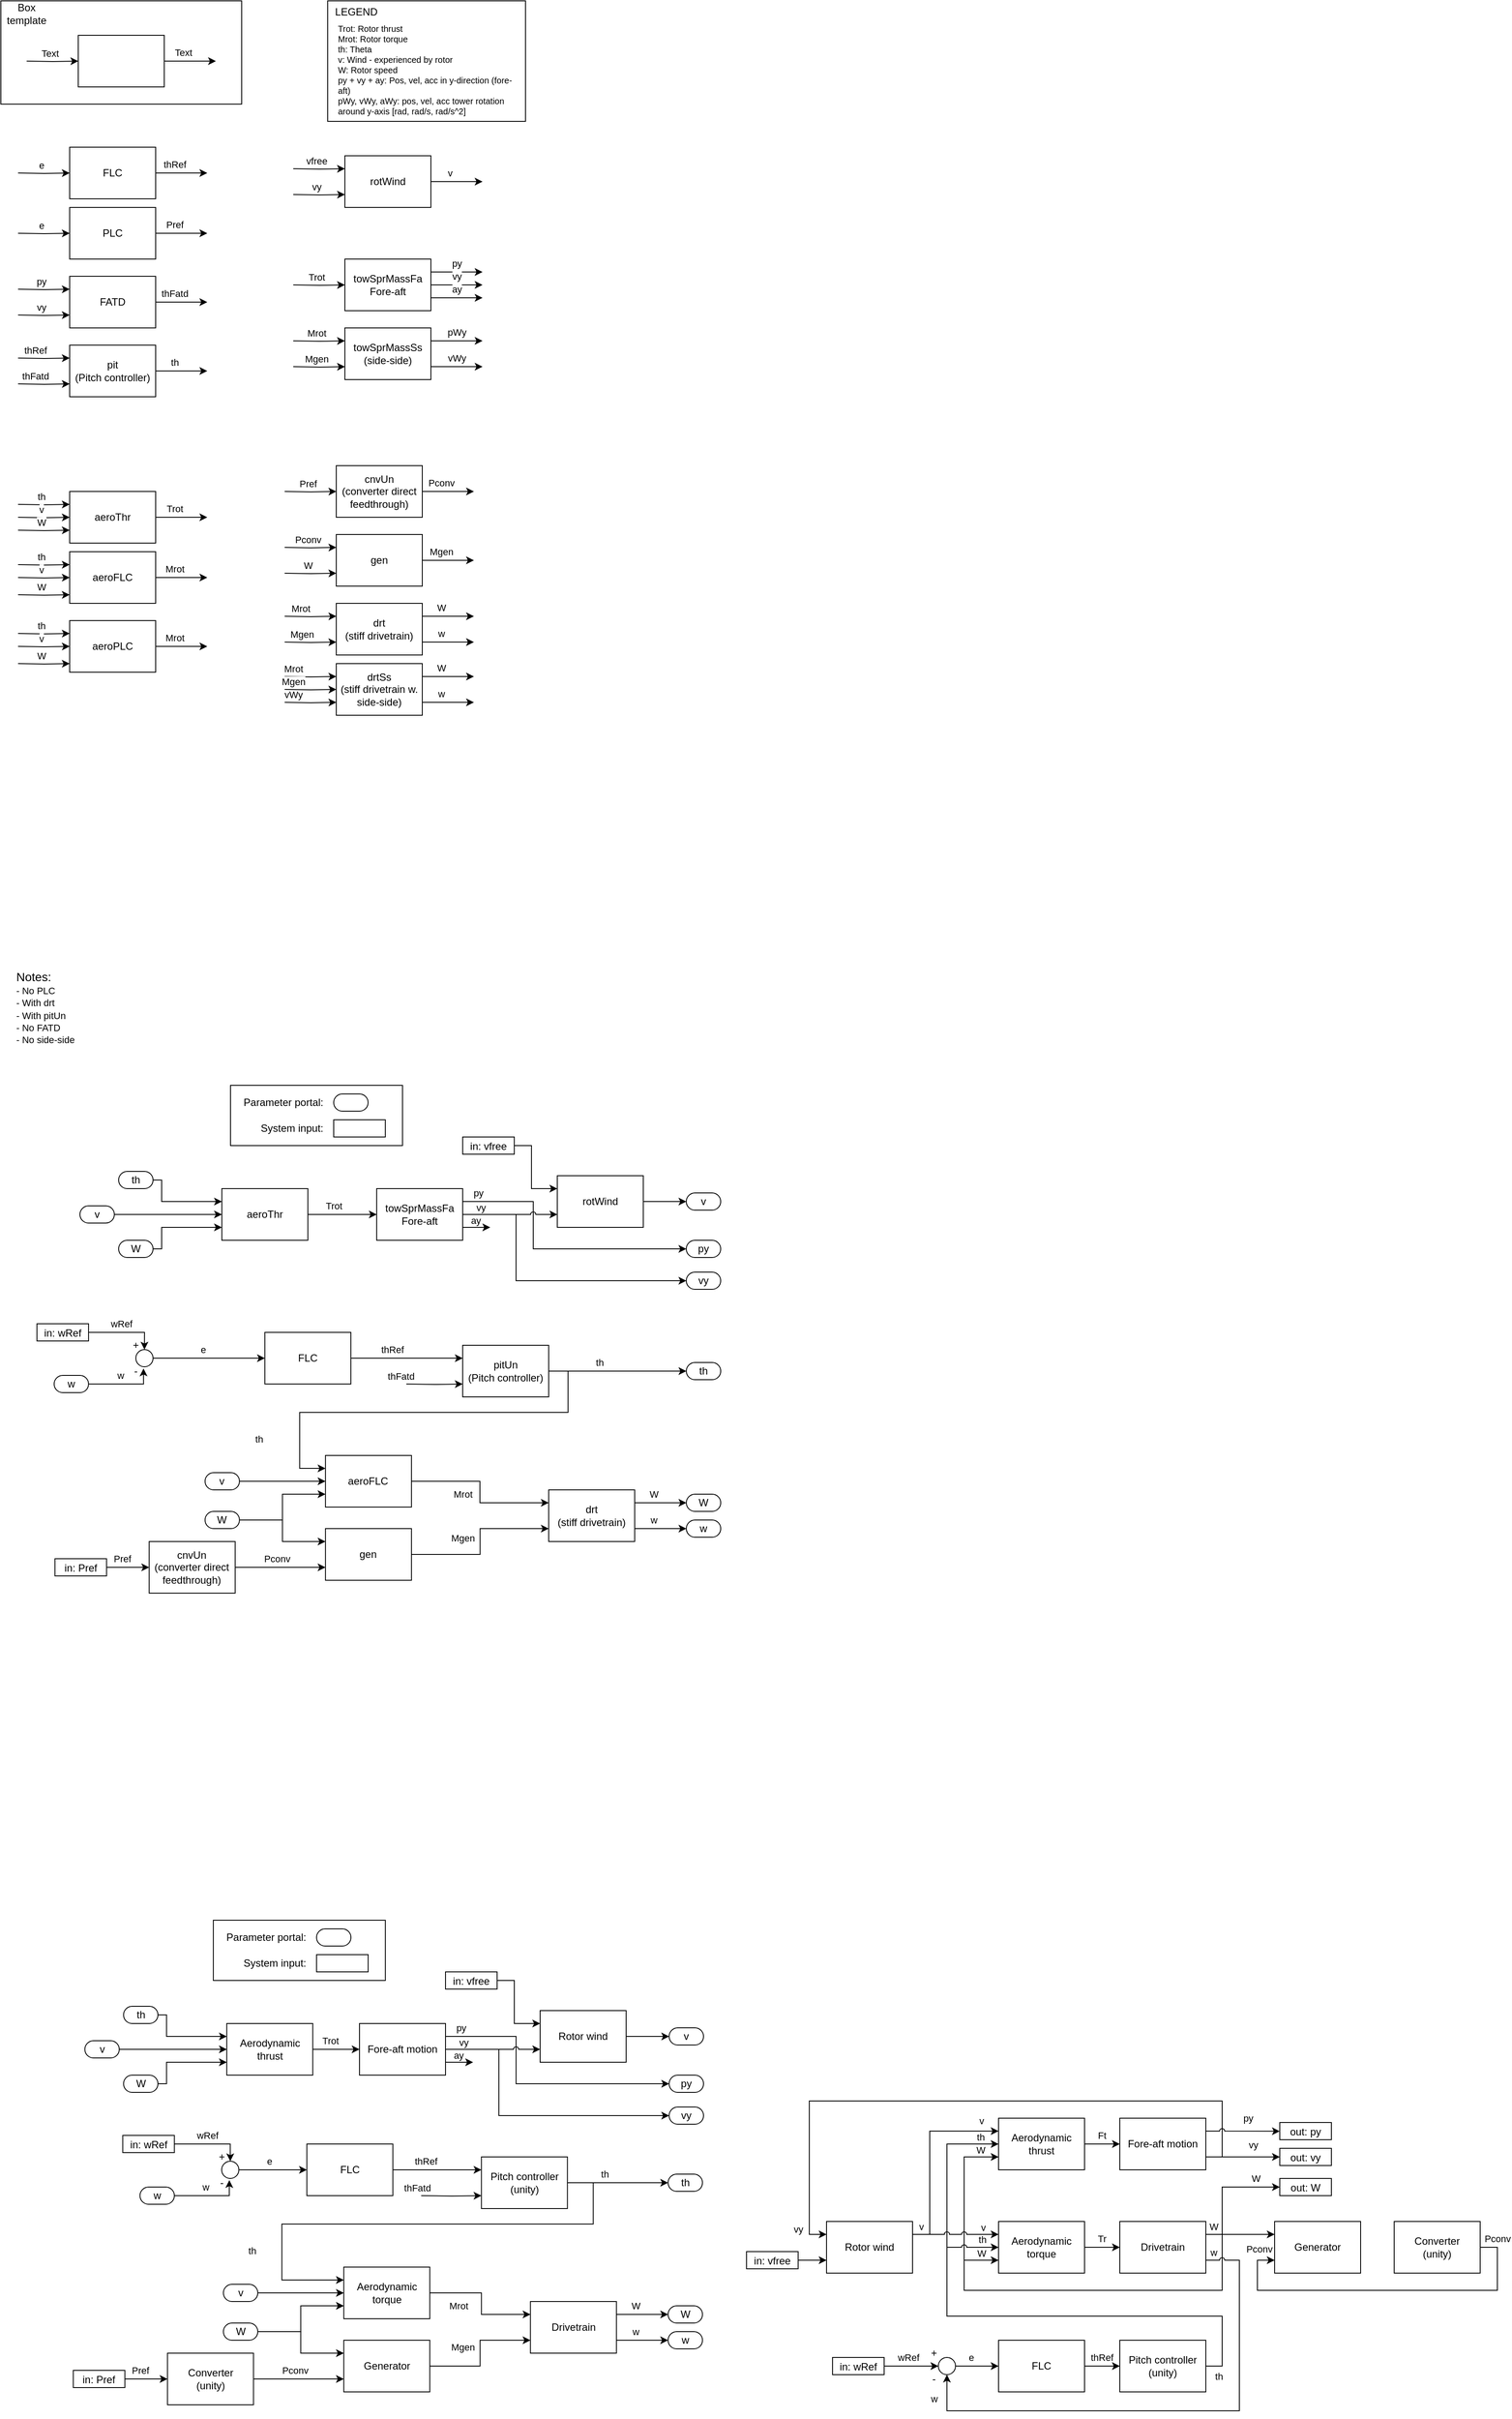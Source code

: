 <mxfile version="20.5.3" type="github">
  <diagram id="bfgBtSmYc3XGGk-cx81R" name="Page-1">
    <mxGraphModel dx="440" dy="241" grid="1" gridSize="10" guides="1" tooltips="1" connect="1" arrows="1" fold="1" page="1" pageScale="1" pageWidth="850" pageHeight="1100" math="0" shadow="0">
      <root>
        <mxCell id="0" />
        <mxCell id="1" parent="0" />
        <mxCell id="2NKQgYieQlxQsSznahe5-5" value="" style="rounded=0;whiteSpace=wrap;html=1;fillColor=none;" parent="1" vertex="1">
          <mxGeometry width="280" height="120" as="geometry" />
        </mxCell>
        <mxCell id="2NKQgYieQlxQsSznahe5-6" value="Box template" style="text;html=1;strokeColor=none;fillColor=none;align=center;verticalAlign=middle;whiteSpace=wrap;rounded=0;" parent="1" vertex="1">
          <mxGeometry width="60" height="30" as="geometry" />
        </mxCell>
        <mxCell id="2NKQgYieQlxQsSznahe5-47" value="" style="group" parent="1" vertex="1" connectable="0">
          <mxGeometry x="30" y="40" width="220" height="60" as="geometry" />
        </mxCell>
        <mxCell id="2NKQgYieQlxQsSznahe5-3" value="" style="endArrow=classic;html=1;rounded=0;exitX=1;exitY=0.5;exitDx=0;exitDy=0;edgeStyle=orthogonalEdgeStyle;" parent="2NKQgYieQlxQsSznahe5-47" source="2NKQgYieQlxQsSznahe5-40" edge="1">
          <mxGeometry width="50" height="50" relative="1" as="geometry">
            <mxPoint x="190" y="60" as="sourcePoint" />
            <mxPoint x="220" y="30" as="targetPoint" />
          </mxGeometry>
        </mxCell>
        <mxCell id="2NKQgYieQlxQsSznahe5-55" value="Text" style="edgeLabel;html=1;align=center;verticalAlign=middle;resizable=0;points=[];" parent="2NKQgYieQlxQsSznahe5-3" vertex="1" connectable="0">
          <mxGeometry x="-0.265" y="1" relative="1" as="geometry">
            <mxPoint y="-9" as="offset" />
          </mxGeometry>
        </mxCell>
        <mxCell id="2NKQgYieQlxQsSznahe5-40" value="" style="rounded=0;whiteSpace=wrap;html=1;" parent="2NKQgYieQlxQsSznahe5-47" vertex="1">
          <mxGeometry x="60" width="100" height="60" as="geometry" />
        </mxCell>
        <mxCell id="2NKQgYieQlxQsSznahe5-41" value="" style="endArrow=classic;html=1;rounded=0;entryX=0;entryY=0.5;entryDx=0;entryDy=0;edgeStyle=orthogonalEdgeStyle;" parent="2NKQgYieQlxQsSznahe5-47" target="2NKQgYieQlxQsSznahe5-40" edge="1">
          <mxGeometry width="50" height="50" relative="1" as="geometry">
            <mxPoint y="30" as="sourcePoint" />
            <mxPoint x="30" y="30" as="targetPoint" />
          </mxGeometry>
        </mxCell>
        <mxCell id="2NKQgYieQlxQsSznahe5-54" value="Text" style="edgeLabel;html=1;align=center;verticalAlign=middle;resizable=0;points=[];" parent="2NKQgYieQlxQsSznahe5-41" vertex="1" connectable="0">
          <mxGeometry x="-0.106" y="2" relative="1" as="geometry">
            <mxPoint y="-8" as="offset" />
          </mxGeometry>
        </mxCell>
        <mxCell id="2NKQgYieQlxQsSznahe5-81" value="" style="group" parent="1" vertex="1" connectable="0">
          <mxGeometry x="330" y="540" width="220" height="60" as="geometry" />
        </mxCell>
        <mxCell id="2NKQgYieQlxQsSznahe5-82" value="" style="endArrow=classic;html=1;rounded=0;exitX=1;exitY=0.5;exitDx=0;exitDy=0;edgeStyle=orthogonalEdgeStyle;" parent="2NKQgYieQlxQsSznahe5-81" source="2NKQgYieQlxQsSznahe5-84" edge="1">
          <mxGeometry width="50" height="50" relative="1" as="geometry">
            <mxPoint x="190" y="60" as="sourcePoint" />
            <mxPoint x="220" y="30" as="targetPoint" />
          </mxGeometry>
        </mxCell>
        <mxCell id="2NKQgYieQlxQsSznahe5-83" value="Pconv" style="edgeLabel;html=1;align=center;verticalAlign=middle;resizable=0;points=[];" parent="2NKQgYieQlxQsSznahe5-82" vertex="1" connectable="0">
          <mxGeometry x="-0.265" y="1" relative="1" as="geometry">
            <mxPoint y="-9" as="offset" />
          </mxGeometry>
        </mxCell>
        <mxCell id="2NKQgYieQlxQsSznahe5-84" value="cnvUn&lt;br&gt;(converter direct feedthrough)" style="rounded=0;whiteSpace=wrap;html=1;" parent="2NKQgYieQlxQsSznahe5-81" vertex="1">
          <mxGeometry x="60" width="100" height="60" as="geometry" />
        </mxCell>
        <mxCell id="2NKQgYieQlxQsSznahe5-85" value="" style="endArrow=classic;html=1;rounded=0;entryX=0;entryY=0.5;entryDx=0;entryDy=0;edgeStyle=orthogonalEdgeStyle;" parent="2NKQgYieQlxQsSznahe5-81" target="2NKQgYieQlxQsSznahe5-84" edge="1">
          <mxGeometry width="50" height="50" relative="1" as="geometry">
            <mxPoint y="30" as="sourcePoint" />
            <mxPoint x="30" y="30" as="targetPoint" />
          </mxGeometry>
        </mxCell>
        <mxCell id="2NKQgYieQlxQsSznahe5-86" value="Pref" style="edgeLabel;html=1;align=center;verticalAlign=middle;resizable=0;points=[];" parent="2NKQgYieQlxQsSznahe5-85" vertex="1" connectable="0">
          <mxGeometry x="-0.106" y="2" relative="1" as="geometry">
            <mxPoint y="-8" as="offset" />
          </mxGeometry>
        </mxCell>
        <mxCell id="2NKQgYieQlxQsSznahe5-105" value="" style="group" parent="1" vertex="1" connectable="0">
          <mxGeometry x="20" y="570" width="220" height="60" as="geometry" />
        </mxCell>
        <mxCell id="2NKQgYieQlxQsSznahe5-106" value="" style="endArrow=classic;html=1;rounded=0;exitX=1;exitY=0.5;exitDx=0;exitDy=0;edgeStyle=orthogonalEdgeStyle;" parent="2NKQgYieQlxQsSznahe5-105" source="2NKQgYieQlxQsSznahe5-108" edge="1">
          <mxGeometry width="50" height="50" relative="1" as="geometry">
            <mxPoint x="190" y="60" as="sourcePoint" />
            <mxPoint x="220" y="30" as="targetPoint" />
          </mxGeometry>
        </mxCell>
        <mxCell id="2NKQgYieQlxQsSznahe5-107" value="Trot" style="edgeLabel;html=1;align=center;verticalAlign=middle;resizable=0;points=[];" parent="2NKQgYieQlxQsSznahe5-106" vertex="1" connectable="0">
          <mxGeometry x="-0.265" y="1" relative="1" as="geometry">
            <mxPoint y="-9" as="offset" />
          </mxGeometry>
        </mxCell>
        <mxCell id="2NKQgYieQlxQsSznahe5-108" value="aeroThr" style="rounded=0;whiteSpace=wrap;html=1;" parent="2NKQgYieQlxQsSznahe5-105" vertex="1">
          <mxGeometry x="60" width="100" height="60" as="geometry" />
        </mxCell>
        <mxCell id="2NKQgYieQlxQsSznahe5-109" value="" style="endArrow=classic;html=1;rounded=0;entryX=0;entryY=0.25;entryDx=0;entryDy=0;edgeStyle=orthogonalEdgeStyle;" parent="2NKQgYieQlxQsSznahe5-105" target="2NKQgYieQlxQsSznahe5-108" edge="1">
          <mxGeometry width="50" height="50" relative="1" as="geometry">
            <mxPoint y="15" as="sourcePoint" />
            <mxPoint x="30" y="30" as="targetPoint" />
          </mxGeometry>
        </mxCell>
        <mxCell id="2NKQgYieQlxQsSznahe5-110" value="th" style="edgeLabel;html=1;align=center;verticalAlign=middle;resizable=0;points=[];" parent="2NKQgYieQlxQsSznahe5-109" vertex="1" connectable="0">
          <mxGeometry x="-0.106" y="2" relative="1" as="geometry">
            <mxPoint y="-8" as="offset" />
          </mxGeometry>
        </mxCell>
        <mxCell id="ZojpfDY3j0kffaaoSL6z-208" value="" style="endArrow=classic;html=1;rounded=0;entryX=0;entryY=0.5;entryDx=0;entryDy=0;edgeStyle=orthogonalEdgeStyle;" parent="2NKQgYieQlxQsSznahe5-105" target="2NKQgYieQlxQsSznahe5-108" edge="1">
          <mxGeometry width="50" height="50" relative="1" as="geometry">
            <mxPoint y="30" as="sourcePoint" />
            <mxPoint x="50.0" y="50" as="targetPoint" />
          </mxGeometry>
        </mxCell>
        <mxCell id="ZojpfDY3j0kffaaoSL6z-209" value="v" style="edgeLabel;html=1;align=center;verticalAlign=middle;resizable=0;points=[];" parent="ZojpfDY3j0kffaaoSL6z-208" vertex="1" connectable="0">
          <mxGeometry x="-0.106" y="2" relative="1" as="geometry">
            <mxPoint y="-8" as="offset" />
          </mxGeometry>
        </mxCell>
        <mxCell id="2NKQgYieQlxQsSznahe5-111" value="&amp;nbsp; LEGEND&lt;br&gt;&lt;br&gt;&lt;br&gt;&lt;br&gt;&lt;br&gt;&lt;br&gt;&lt;br&gt;&lt;br&gt;&lt;br&gt;" style="rounded=0;whiteSpace=wrap;html=1;fillColor=none;align=left;" parent="1" vertex="1">
          <mxGeometry x="380" width="230" height="140" as="geometry" />
        </mxCell>
        <mxCell id="2NKQgYieQlxQsSznahe5-112" value="&lt;div style=&quot;&quot;&gt;&lt;span style=&quot;font-size: 10px; background-color: initial;&quot;&gt;Trot: Rotor thrust&lt;/span&gt;&lt;/div&gt;&lt;div style=&quot;&quot;&gt;&lt;span style=&quot;font-size: 10px;&quot;&gt;Mrot: Rotor torque&lt;/span&gt;&lt;/div&gt;&lt;font style=&quot;font-size: 10px;&quot;&gt;&lt;div style=&quot;&quot;&gt;&lt;span style=&quot;background-color: initial;&quot;&gt;th: Theta&lt;/span&gt;&lt;/div&gt;&lt;span style=&quot;&quot;&gt;&lt;div style=&quot;&quot;&gt;&lt;span style=&quot;background-color: initial;&quot;&gt;v: Wind - experienced by rotor&lt;/span&gt;&lt;/div&gt;&lt;/span&gt;&lt;/font&gt;&lt;div style=&quot;font-size: 10px;&quot;&gt;&lt;span style=&quot;background-color: initial;&quot;&gt;&lt;font style=&quot;font-size: 10px;&quot;&gt;W: Rotor speed&lt;/font&gt;&lt;/span&gt;&lt;/div&gt;&lt;div style=&quot;font-size: 10px;&quot;&gt;&lt;font style=&quot;font-size: 10px;&quot;&gt;py + vy + ay: Pos, vel, acc in y-direction (fore-aft)&lt;/font&gt;&lt;/div&gt;&lt;div style=&quot;font-size: 10px;&quot;&gt;&lt;span style=&quot;background-color: initial;&quot;&gt;&lt;font style=&quot;font-size: 10px;&quot;&gt;pWy, vWy, aWy: pos, vel, acc tower rotation around y-axis [rad, rad/s, rad/s^2]&lt;/font&gt;&lt;/span&gt;&lt;/div&gt;" style="text;html=1;strokeColor=none;fillColor=none;align=left;verticalAlign=middle;whiteSpace=wrap;rounded=0;fontSize=9;" parent="1" vertex="1">
          <mxGeometry x="390" y="20" width="210" height="120" as="geometry" />
        </mxCell>
        <mxCell id="2NKQgYieQlxQsSznahe5-62" value="" style="group" parent="1" vertex="1" connectable="0">
          <mxGeometry x="20" y="170" width="220" height="60" as="geometry" />
        </mxCell>
        <mxCell id="2NKQgYieQlxQsSznahe5-63" value="" style="endArrow=classic;html=1;rounded=0;exitX=1;exitY=0.5;exitDx=0;exitDy=0;edgeStyle=orthogonalEdgeStyle;" parent="2NKQgYieQlxQsSznahe5-62" source="2NKQgYieQlxQsSznahe5-65" edge="1">
          <mxGeometry width="50" height="50" relative="1" as="geometry">
            <mxPoint x="190" y="60" as="sourcePoint" />
            <mxPoint x="220" y="30" as="targetPoint" />
          </mxGeometry>
        </mxCell>
        <mxCell id="2NKQgYieQlxQsSznahe5-64" value="thRef" style="edgeLabel;html=1;align=center;verticalAlign=middle;resizable=0;points=[];" parent="2NKQgYieQlxQsSznahe5-63" vertex="1" connectable="0">
          <mxGeometry x="-0.265" y="1" relative="1" as="geometry">
            <mxPoint y="-9" as="offset" />
          </mxGeometry>
        </mxCell>
        <mxCell id="2NKQgYieQlxQsSznahe5-65" value="FLC" style="rounded=0;whiteSpace=wrap;html=1;" parent="2NKQgYieQlxQsSznahe5-62" vertex="1">
          <mxGeometry x="60" width="100" height="60" as="geometry" />
        </mxCell>
        <mxCell id="2NKQgYieQlxQsSznahe5-66" value="" style="endArrow=classic;html=1;rounded=0;entryX=0;entryY=0.5;entryDx=0;entryDy=0;edgeStyle=orthogonalEdgeStyle;" parent="2NKQgYieQlxQsSznahe5-62" target="2NKQgYieQlxQsSznahe5-65" edge="1">
          <mxGeometry width="50" height="50" relative="1" as="geometry">
            <mxPoint y="30" as="sourcePoint" />
            <mxPoint x="30" y="30" as="targetPoint" />
          </mxGeometry>
        </mxCell>
        <mxCell id="2NKQgYieQlxQsSznahe5-67" value="e" style="edgeLabel;html=1;align=center;verticalAlign=middle;resizable=0;points=[];" parent="2NKQgYieQlxQsSznahe5-66" vertex="1" connectable="0">
          <mxGeometry x="-0.106" y="2" relative="1" as="geometry">
            <mxPoint y="-8" as="offset" />
          </mxGeometry>
        </mxCell>
        <mxCell id="2NKQgYieQlxQsSznahe5-68" value="" style="group" parent="1" vertex="1" connectable="0">
          <mxGeometry x="20" y="240" width="220" height="60" as="geometry" />
        </mxCell>
        <mxCell id="2NKQgYieQlxQsSznahe5-69" value="" style="endArrow=classic;html=1;rounded=0;exitX=1;exitY=0.5;exitDx=0;exitDy=0;edgeStyle=orthogonalEdgeStyle;" parent="2NKQgYieQlxQsSznahe5-68" source="2NKQgYieQlxQsSznahe5-71" edge="1">
          <mxGeometry width="50" height="50" relative="1" as="geometry">
            <mxPoint x="190" y="60" as="sourcePoint" />
            <mxPoint x="220" y="30" as="targetPoint" />
          </mxGeometry>
        </mxCell>
        <mxCell id="2NKQgYieQlxQsSznahe5-70" value="Pref" style="edgeLabel;html=1;align=center;verticalAlign=middle;resizable=0;points=[];" parent="2NKQgYieQlxQsSznahe5-69" vertex="1" connectable="0">
          <mxGeometry x="-0.265" y="1" relative="1" as="geometry">
            <mxPoint y="-9" as="offset" />
          </mxGeometry>
        </mxCell>
        <mxCell id="2NKQgYieQlxQsSznahe5-71" value="PLC" style="rounded=0;whiteSpace=wrap;html=1;" parent="2NKQgYieQlxQsSznahe5-68" vertex="1">
          <mxGeometry x="60" width="100" height="60" as="geometry" />
        </mxCell>
        <mxCell id="2NKQgYieQlxQsSznahe5-72" value="" style="endArrow=classic;html=1;rounded=0;entryX=0;entryY=0.5;entryDx=0;entryDy=0;edgeStyle=orthogonalEdgeStyle;" parent="2NKQgYieQlxQsSznahe5-68" target="2NKQgYieQlxQsSznahe5-71" edge="1">
          <mxGeometry width="50" height="50" relative="1" as="geometry">
            <mxPoint y="30" as="sourcePoint" />
            <mxPoint x="30" y="30" as="targetPoint" />
          </mxGeometry>
        </mxCell>
        <mxCell id="2NKQgYieQlxQsSznahe5-73" value="e" style="edgeLabel;html=1;align=center;verticalAlign=middle;resizable=0;points=[];" parent="2NKQgYieQlxQsSznahe5-72" vertex="1" connectable="0">
          <mxGeometry x="-0.106" y="2" relative="1" as="geometry">
            <mxPoint y="-8" as="offset" />
          </mxGeometry>
        </mxCell>
        <mxCell id="2NKQgYieQlxQsSznahe5-147" value="" style="group" parent="1" vertex="1" connectable="0">
          <mxGeometry x="20" y="400" width="220" height="60" as="geometry" />
        </mxCell>
        <mxCell id="2NKQgYieQlxQsSznahe5-148" value="" style="endArrow=classic;html=1;rounded=0;exitX=1;exitY=0.5;exitDx=0;exitDy=0;edgeStyle=orthogonalEdgeStyle;" parent="2NKQgYieQlxQsSznahe5-147" source="2NKQgYieQlxQsSznahe5-150" edge="1">
          <mxGeometry width="50" height="50" relative="1" as="geometry">
            <mxPoint x="190" y="60" as="sourcePoint" />
            <mxPoint x="220" y="30" as="targetPoint" />
          </mxGeometry>
        </mxCell>
        <mxCell id="2NKQgYieQlxQsSznahe5-149" value="th" style="edgeLabel;html=1;align=center;verticalAlign=middle;resizable=0;points=[];" parent="2NKQgYieQlxQsSznahe5-148" vertex="1" connectable="0">
          <mxGeometry x="-0.265" y="1" relative="1" as="geometry">
            <mxPoint y="-9" as="offset" />
          </mxGeometry>
        </mxCell>
        <mxCell id="2NKQgYieQlxQsSznahe5-150" value="pit&lt;br&gt;(Pitch controller)" style="rounded=0;whiteSpace=wrap;html=1;" parent="2NKQgYieQlxQsSznahe5-147" vertex="1">
          <mxGeometry x="60" width="100" height="60" as="geometry" />
        </mxCell>
        <mxCell id="2NKQgYieQlxQsSznahe5-151" value="" style="endArrow=classic;html=1;rounded=0;entryX=0;entryY=0.25;entryDx=0;entryDy=0;edgeStyle=orthogonalEdgeStyle;" parent="2NKQgYieQlxQsSznahe5-147" target="2NKQgYieQlxQsSznahe5-150" edge="1">
          <mxGeometry width="50" height="50" relative="1" as="geometry">
            <mxPoint y="15" as="sourcePoint" />
            <mxPoint x="30" y="30" as="targetPoint" />
          </mxGeometry>
        </mxCell>
        <mxCell id="2NKQgYieQlxQsSznahe5-152" value="thRef" style="edgeLabel;html=1;align=center;verticalAlign=middle;resizable=0;points=[];" parent="2NKQgYieQlxQsSznahe5-151" vertex="1" connectable="0">
          <mxGeometry x="-0.106" y="2" relative="1" as="geometry">
            <mxPoint x="-7" y="-8" as="offset" />
          </mxGeometry>
        </mxCell>
        <mxCell id="ZojpfDY3j0kffaaoSL6z-186" value="" style="endArrow=classic;html=1;rounded=0;entryX=0;entryY=0.75;entryDx=0;entryDy=0;edgeStyle=orthogonalEdgeStyle;" parent="2NKQgYieQlxQsSznahe5-147" target="2NKQgYieQlxQsSznahe5-150" edge="1">
          <mxGeometry width="50" height="50" relative="1" as="geometry">
            <mxPoint y="45" as="sourcePoint" />
            <mxPoint x="50" y="59.6" as="targetPoint" />
          </mxGeometry>
        </mxCell>
        <mxCell id="ZojpfDY3j0kffaaoSL6z-187" value="thFatd" style="edgeLabel;html=1;align=center;verticalAlign=middle;resizable=0;points=[];" parent="ZojpfDY3j0kffaaoSL6z-186" vertex="1" connectable="0">
          <mxGeometry x="-0.106" y="2" relative="1" as="geometry">
            <mxPoint x="-7" y="-8" as="offset" />
          </mxGeometry>
        </mxCell>
        <mxCell id="2NKQgYieQlxQsSznahe5-142" value="" style="endArrow=classic;html=1;rounded=0;exitX=1;exitY=0.5;exitDx=0;exitDy=0;edgeStyle=orthogonalEdgeStyle;" parent="1" source="2NKQgYieQlxQsSznahe5-144" edge="1">
          <mxGeometry width="50" height="50" relative="1" as="geometry">
            <mxPoint x="210" y="380" as="sourcePoint" />
            <mxPoint x="240" y="350" as="targetPoint" />
          </mxGeometry>
        </mxCell>
        <mxCell id="2NKQgYieQlxQsSznahe5-143" value="thFatd" style="edgeLabel;html=1;align=center;verticalAlign=middle;resizable=0;points=[];" parent="2NKQgYieQlxQsSznahe5-142" vertex="1" connectable="0">
          <mxGeometry x="-0.265" y="1" relative="1" as="geometry">
            <mxPoint y="-9" as="offset" />
          </mxGeometry>
        </mxCell>
        <mxCell id="2NKQgYieQlxQsSznahe5-144" value="FATD" style="rounded=0;whiteSpace=wrap;html=1;" parent="1" vertex="1">
          <mxGeometry x="80" y="320" width="100" height="60" as="geometry" />
        </mxCell>
        <mxCell id="2NKQgYieQlxQsSznahe5-145" value="" style="endArrow=classic;html=1;rounded=0;entryX=0;entryY=0.25;entryDx=0;entryDy=0;edgeStyle=orthogonalEdgeStyle;" parent="1" target="2NKQgYieQlxQsSznahe5-144" edge="1">
          <mxGeometry width="50" height="50" relative="1" as="geometry">
            <mxPoint x="20" y="335" as="sourcePoint" />
            <mxPoint x="50" y="350" as="targetPoint" />
          </mxGeometry>
        </mxCell>
        <mxCell id="2NKQgYieQlxQsSznahe5-146" value="py" style="edgeLabel;html=1;align=center;verticalAlign=middle;resizable=0;points=[];" parent="2NKQgYieQlxQsSznahe5-145" vertex="1" connectable="0">
          <mxGeometry x="-0.106" y="2" relative="1" as="geometry">
            <mxPoint y="-8" as="offset" />
          </mxGeometry>
        </mxCell>
        <mxCell id="ZojpfDY3j0kffaaoSL6z-183" value="" style="endArrow=classic;html=1;rounded=0;entryX=0;entryY=0.75;entryDx=0;entryDy=0;edgeStyle=orthogonalEdgeStyle;" parent="1" target="2NKQgYieQlxQsSznahe5-144" edge="1">
          <mxGeometry width="50" height="50" relative="1" as="geometry">
            <mxPoint x="20" y="365" as="sourcePoint" />
            <mxPoint x="70" y="360" as="targetPoint" />
          </mxGeometry>
        </mxCell>
        <mxCell id="ZojpfDY3j0kffaaoSL6z-184" value="vy" style="edgeLabel;html=1;align=center;verticalAlign=middle;resizable=0;points=[];" parent="ZojpfDY3j0kffaaoSL6z-183" vertex="1" connectable="0">
          <mxGeometry x="-0.106" y="2" relative="1" as="geometry">
            <mxPoint y="-8" as="offset" />
          </mxGeometry>
        </mxCell>
        <mxCell id="2NKQgYieQlxQsSznahe5-88" value="" style="endArrow=classic;html=1;rounded=0;exitX=1;exitY=0.5;exitDx=0;exitDy=0;edgeStyle=orthogonalEdgeStyle;" parent="1" source="2NKQgYieQlxQsSznahe5-90" edge="1">
          <mxGeometry width="50" height="50" relative="1" as="geometry">
            <mxPoint x="530" y="240" as="sourcePoint" />
            <mxPoint x="560" y="210" as="targetPoint" />
          </mxGeometry>
        </mxCell>
        <mxCell id="2NKQgYieQlxQsSznahe5-89" value="v" style="edgeLabel;html=1;align=center;verticalAlign=middle;resizable=0;points=[];" parent="2NKQgYieQlxQsSznahe5-88" vertex="1" connectable="0">
          <mxGeometry x="-0.265" y="1" relative="1" as="geometry">
            <mxPoint y="-9" as="offset" />
          </mxGeometry>
        </mxCell>
        <mxCell id="2NKQgYieQlxQsSznahe5-90" value="rotWind" style="rounded=0;whiteSpace=wrap;html=1;" parent="1" vertex="1">
          <mxGeometry x="400" y="180" width="100" height="60" as="geometry" />
        </mxCell>
        <mxCell id="2NKQgYieQlxQsSznahe5-91" value="" style="endArrow=classic;html=1;rounded=0;entryX=0;entryY=0.25;entryDx=0;entryDy=0;edgeStyle=orthogonalEdgeStyle;" parent="1" target="2NKQgYieQlxQsSznahe5-90" edge="1">
          <mxGeometry width="50" height="50" relative="1" as="geometry">
            <mxPoint x="340" y="195" as="sourcePoint" />
            <mxPoint x="370" y="210" as="targetPoint" />
          </mxGeometry>
        </mxCell>
        <mxCell id="2NKQgYieQlxQsSznahe5-92" value="vfree" style="edgeLabel;html=1;align=center;verticalAlign=middle;resizable=0;points=[];" parent="2NKQgYieQlxQsSznahe5-91" vertex="1" connectable="0">
          <mxGeometry x="-0.106" y="2" relative="1" as="geometry">
            <mxPoint y="-8" as="offset" />
          </mxGeometry>
        </mxCell>
        <mxCell id="ZojpfDY3j0kffaaoSL6z-190" value="" style="endArrow=classic;html=1;rounded=0;entryX=0;entryY=0.75;entryDx=0;entryDy=0;edgeStyle=orthogonalEdgeStyle;" parent="1" target="2NKQgYieQlxQsSznahe5-90" edge="1">
          <mxGeometry width="50" height="50" relative="1" as="geometry">
            <mxPoint x="340" y="225" as="sourcePoint" />
            <mxPoint x="410" y="205" as="targetPoint" />
          </mxGeometry>
        </mxCell>
        <mxCell id="ZojpfDY3j0kffaaoSL6z-191" value="vy" style="edgeLabel;html=1;align=center;verticalAlign=middle;resizable=0;points=[];" parent="ZojpfDY3j0kffaaoSL6z-190" vertex="1" connectable="0">
          <mxGeometry x="-0.106" y="2" relative="1" as="geometry">
            <mxPoint y="-8" as="offset" />
          </mxGeometry>
        </mxCell>
        <mxCell id="2NKQgYieQlxQsSznahe5-100" value="" style="endArrow=classic;html=1;rounded=0;exitX=1;exitY=0.25;exitDx=0;exitDy=0;edgeStyle=orthogonalEdgeStyle;" parent="1" source="2NKQgYieQlxQsSznahe5-102" edge="1">
          <mxGeometry width="50" height="50" relative="1" as="geometry">
            <mxPoint x="530" y="440" as="sourcePoint" />
            <mxPoint x="560" y="395" as="targetPoint" />
          </mxGeometry>
        </mxCell>
        <mxCell id="2NKQgYieQlxQsSznahe5-101" value="pWy" style="edgeLabel;html=1;align=center;verticalAlign=middle;resizable=0;points=[];" parent="2NKQgYieQlxQsSznahe5-100" vertex="1" connectable="0">
          <mxGeometry x="-0.265" y="1" relative="1" as="geometry">
            <mxPoint x="8" y="-9" as="offset" />
          </mxGeometry>
        </mxCell>
        <mxCell id="2NKQgYieQlxQsSznahe5-102" value="towSprMassSs&lt;br&gt;(side-side)" style="rounded=0;whiteSpace=wrap;html=1;" parent="1" vertex="1">
          <mxGeometry x="400" y="380" width="100" height="60" as="geometry" />
        </mxCell>
        <mxCell id="2NKQgYieQlxQsSznahe5-103" value="" style="endArrow=classic;html=1;rounded=0;entryX=0;entryY=0.25;entryDx=0;entryDy=0;edgeStyle=orthogonalEdgeStyle;" parent="1" target="2NKQgYieQlxQsSznahe5-102" edge="1">
          <mxGeometry width="50" height="50" relative="1" as="geometry">
            <mxPoint x="340" y="395" as="sourcePoint" />
            <mxPoint x="370" y="410" as="targetPoint" />
          </mxGeometry>
        </mxCell>
        <mxCell id="2NKQgYieQlxQsSznahe5-104" value="Mrot" style="edgeLabel;html=1;align=center;verticalAlign=middle;resizable=0;points=[];" parent="2NKQgYieQlxQsSznahe5-103" vertex="1" connectable="0">
          <mxGeometry x="-0.106" y="2" relative="1" as="geometry">
            <mxPoint y="-8" as="offset" />
          </mxGeometry>
        </mxCell>
        <mxCell id="ZojpfDY3j0kffaaoSL6z-188" value="" style="endArrow=classic;html=1;rounded=0;entryX=0;entryY=0.75;entryDx=0;entryDy=0;edgeStyle=orthogonalEdgeStyle;" parent="1" target="2NKQgYieQlxQsSznahe5-102" edge="1">
          <mxGeometry width="50" height="50" relative="1" as="geometry">
            <mxPoint x="340" y="425" as="sourcePoint" />
            <mxPoint x="400" y="430" as="targetPoint" />
          </mxGeometry>
        </mxCell>
        <mxCell id="ZojpfDY3j0kffaaoSL6z-189" value="Mgen" style="edgeLabel;html=1;align=center;verticalAlign=middle;resizable=0;points=[];" parent="ZojpfDY3j0kffaaoSL6z-188" vertex="1" connectable="0">
          <mxGeometry x="-0.106" y="2" relative="1" as="geometry">
            <mxPoint y="-8" as="offset" />
          </mxGeometry>
        </mxCell>
        <mxCell id="ZojpfDY3j0kffaaoSL6z-192" value="" style="endArrow=classic;html=1;rounded=0;exitX=1;exitY=0.75;exitDx=0;exitDy=0;edgeStyle=orthogonalEdgeStyle;" parent="1" source="2NKQgYieQlxQsSznahe5-102" edge="1">
          <mxGeometry width="50" height="50" relative="1" as="geometry">
            <mxPoint x="510" y="405" as="sourcePoint" />
            <mxPoint x="560" y="425" as="targetPoint" />
          </mxGeometry>
        </mxCell>
        <mxCell id="ZojpfDY3j0kffaaoSL6z-193" value="vWy" style="edgeLabel;html=1;align=center;verticalAlign=middle;resizable=0;points=[];" parent="ZojpfDY3j0kffaaoSL6z-192" vertex="1" connectable="0">
          <mxGeometry x="-0.265" y="1" relative="1" as="geometry">
            <mxPoint x="8" y="-9" as="offset" />
          </mxGeometry>
        </mxCell>
        <mxCell id="2NKQgYieQlxQsSznahe5-94" value="" style="endArrow=classic;html=1;rounded=0;exitX=1;exitY=0.25;exitDx=0;exitDy=0;edgeStyle=orthogonalEdgeStyle;" parent="1" source="2NKQgYieQlxQsSznahe5-96" edge="1">
          <mxGeometry width="50" height="50" relative="1" as="geometry">
            <mxPoint x="530" y="360" as="sourcePoint" />
            <mxPoint x="560" y="315" as="targetPoint" />
          </mxGeometry>
        </mxCell>
        <mxCell id="2NKQgYieQlxQsSznahe5-95" value="py" style="edgeLabel;html=1;align=center;verticalAlign=middle;resizable=0;points=[];" parent="2NKQgYieQlxQsSznahe5-94" vertex="1" connectable="0">
          <mxGeometry x="-0.265" y="1" relative="1" as="geometry">
            <mxPoint x="8" y="-9" as="offset" />
          </mxGeometry>
        </mxCell>
        <mxCell id="2NKQgYieQlxQsSznahe5-96" value="towSprMassFa&lt;br&gt;Fore-aft" style="rounded=0;whiteSpace=wrap;html=1;" parent="1" vertex="1">
          <mxGeometry x="400" y="300" width="100" height="60" as="geometry" />
        </mxCell>
        <mxCell id="2NKQgYieQlxQsSznahe5-97" value="" style="endArrow=classic;html=1;rounded=0;entryX=0;entryY=0.5;entryDx=0;entryDy=0;edgeStyle=orthogonalEdgeStyle;" parent="1" target="2NKQgYieQlxQsSznahe5-96" edge="1">
          <mxGeometry width="50" height="50" relative="1" as="geometry">
            <mxPoint x="340" y="330" as="sourcePoint" />
            <mxPoint x="370" y="330" as="targetPoint" />
          </mxGeometry>
        </mxCell>
        <mxCell id="2NKQgYieQlxQsSznahe5-98" value="Trot" style="edgeLabel;html=1;align=center;verticalAlign=middle;resizable=0;points=[];" parent="2NKQgYieQlxQsSznahe5-97" vertex="1" connectable="0">
          <mxGeometry x="-0.106" y="2" relative="1" as="geometry">
            <mxPoint y="-8" as="offset" />
          </mxGeometry>
        </mxCell>
        <mxCell id="ZojpfDY3j0kffaaoSL6z-194" value="" style="endArrow=classic;html=1;rounded=0;exitX=1;exitY=0.5;exitDx=0;exitDy=0;edgeStyle=orthogonalEdgeStyle;" parent="1" source="2NKQgYieQlxQsSznahe5-96" edge="1">
          <mxGeometry width="50" height="50" relative="1" as="geometry">
            <mxPoint x="510" y="325" as="sourcePoint" />
            <mxPoint x="560" y="330" as="targetPoint" />
          </mxGeometry>
        </mxCell>
        <mxCell id="ZojpfDY3j0kffaaoSL6z-195" value="vy" style="edgeLabel;html=1;align=center;verticalAlign=middle;resizable=0;points=[];" parent="ZojpfDY3j0kffaaoSL6z-194" vertex="1" connectable="0">
          <mxGeometry x="-0.265" y="1" relative="1" as="geometry">
            <mxPoint x="8" y="-9" as="offset" />
          </mxGeometry>
        </mxCell>
        <mxCell id="ZojpfDY3j0kffaaoSL6z-196" value="" style="endArrow=classic;html=1;rounded=0;exitX=1;exitY=0.75;exitDx=0;exitDy=0;edgeStyle=orthogonalEdgeStyle;" parent="1" source="2NKQgYieQlxQsSznahe5-96" edge="1">
          <mxGeometry width="50" height="50" relative="1" as="geometry">
            <mxPoint x="510" y="340.0" as="sourcePoint" />
            <mxPoint x="560" y="345" as="targetPoint" />
          </mxGeometry>
        </mxCell>
        <mxCell id="ZojpfDY3j0kffaaoSL6z-197" value="ay" style="edgeLabel;html=1;align=center;verticalAlign=middle;resizable=0;points=[];" parent="ZojpfDY3j0kffaaoSL6z-196" vertex="1" connectable="0">
          <mxGeometry x="-0.265" y="1" relative="1" as="geometry">
            <mxPoint x="8" y="-9" as="offset" />
          </mxGeometry>
        </mxCell>
        <mxCell id="2NKQgYieQlxQsSznahe5-154" value="" style="endArrow=classic;html=1;rounded=0;exitX=1;exitY=0.25;exitDx=0;exitDy=0;edgeStyle=orthogonalEdgeStyle;" parent="1" source="2NKQgYieQlxQsSznahe5-156" edge="1">
          <mxGeometry width="50" height="50" relative="1" as="geometry">
            <mxPoint x="520" y="830" as="sourcePoint" />
            <mxPoint x="550" y="785" as="targetPoint" />
          </mxGeometry>
        </mxCell>
        <mxCell id="2NKQgYieQlxQsSznahe5-155" value="W" style="edgeLabel;html=1;align=center;verticalAlign=middle;resizable=0;points=[];" parent="2NKQgYieQlxQsSznahe5-154" vertex="1" connectable="0">
          <mxGeometry x="-0.265" y="1" relative="1" as="geometry">
            <mxPoint y="-9" as="offset" />
          </mxGeometry>
        </mxCell>
        <mxCell id="2NKQgYieQlxQsSznahe5-156" value="drtSs&lt;br&gt;(stiff drivetrain w. side-side)" style="rounded=0;whiteSpace=wrap;html=1;" parent="1" vertex="1">
          <mxGeometry x="390" y="770" width="100" height="60" as="geometry" />
        </mxCell>
        <mxCell id="2NKQgYieQlxQsSznahe5-157" value="" style="endArrow=classic;html=1;rounded=0;entryX=0;entryY=0.25;entryDx=0;entryDy=0;edgeStyle=orthogonalEdgeStyle;" parent="1" target="2NKQgYieQlxQsSznahe5-156" edge="1">
          <mxGeometry width="50" height="50" relative="1" as="geometry">
            <mxPoint x="330" y="785" as="sourcePoint" />
            <mxPoint x="360" y="800" as="targetPoint" />
          </mxGeometry>
        </mxCell>
        <mxCell id="2NKQgYieQlxQsSznahe5-158" value="Mrot" style="edgeLabel;html=1;align=center;verticalAlign=middle;resizable=0;points=[];" parent="2NKQgYieQlxQsSznahe5-157" vertex="1" connectable="0">
          <mxGeometry x="-0.106" y="2" relative="1" as="geometry">
            <mxPoint x="-17" y="-8" as="offset" />
          </mxGeometry>
        </mxCell>
        <mxCell id="2NKQgYieQlxQsSznahe5-160" value="" style="endArrow=classic;html=1;rounded=0;exitX=1;exitY=0.25;exitDx=0;exitDy=0;edgeStyle=orthogonalEdgeStyle;" parent="1" source="2NKQgYieQlxQsSznahe5-162" edge="1">
          <mxGeometry width="50" height="50" relative="1" as="geometry">
            <mxPoint x="520" y="760" as="sourcePoint" />
            <mxPoint x="550" y="715" as="targetPoint" />
          </mxGeometry>
        </mxCell>
        <mxCell id="2NKQgYieQlxQsSznahe5-161" value="W" style="edgeLabel;html=1;align=center;verticalAlign=middle;resizable=0;points=[];" parent="2NKQgYieQlxQsSznahe5-160" vertex="1" connectable="0">
          <mxGeometry x="-0.265" y="1" relative="1" as="geometry">
            <mxPoint y="-9" as="offset" />
          </mxGeometry>
        </mxCell>
        <mxCell id="2NKQgYieQlxQsSznahe5-162" value="drt&lt;br&gt;(stiff drivetrain)" style="rounded=0;whiteSpace=wrap;html=1;" parent="1" vertex="1">
          <mxGeometry x="390" y="700" width="100" height="60" as="geometry" />
        </mxCell>
        <mxCell id="2NKQgYieQlxQsSznahe5-163" value="" style="endArrow=classic;html=1;rounded=0;entryX=0;entryY=0.25;entryDx=0;entryDy=0;edgeStyle=orthogonalEdgeStyle;" parent="1" target="2NKQgYieQlxQsSznahe5-162" edge="1">
          <mxGeometry width="50" height="50" relative="1" as="geometry">
            <mxPoint x="330" y="715" as="sourcePoint" />
            <mxPoint x="360" y="730" as="targetPoint" />
          </mxGeometry>
        </mxCell>
        <mxCell id="2NKQgYieQlxQsSznahe5-164" value="Mrot&amp;nbsp;" style="edgeLabel;html=1;align=center;verticalAlign=middle;resizable=0;points=[];" parent="2NKQgYieQlxQsSznahe5-163" vertex="1" connectable="0">
          <mxGeometry x="-0.106" y="2" relative="1" as="geometry">
            <mxPoint x="-7" y="-8" as="offset" />
          </mxGeometry>
        </mxCell>
        <mxCell id="ZojpfDY3j0kffaaoSL6z-198" value="" style="endArrow=classic;html=1;rounded=0;exitX=1;exitY=0.75;exitDx=0;exitDy=0;edgeStyle=orthogonalEdgeStyle;" parent="1" source="2NKQgYieQlxQsSznahe5-162" edge="1">
          <mxGeometry width="50" height="50" relative="1" as="geometry">
            <mxPoint x="500" y="740" as="sourcePoint" />
            <mxPoint x="550" y="745" as="targetPoint" />
          </mxGeometry>
        </mxCell>
        <mxCell id="ZojpfDY3j0kffaaoSL6z-199" value="w" style="edgeLabel;html=1;align=center;verticalAlign=middle;resizable=0;points=[];" parent="ZojpfDY3j0kffaaoSL6z-198" vertex="1" connectable="0">
          <mxGeometry x="-0.265" y="1" relative="1" as="geometry">
            <mxPoint y="-9" as="offset" />
          </mxGeometry>
        </mxCell>
        <mxCell id="ZojpfDY3j0kffaaoSL6z-200" value="" style="endArrow=classic;html=1;rounded=0;exitX=1;exitY=0.75;exitDx=0;exitDy=0;edgeStyle=orthogonalEdgeStyle;" parent="1" source="2NKQgYieQlxQsSznahe5-156" edge="1">
          <mxGeometry width="50" height="50" relative="1" as="geometry">
            <mxPoint x="500" y="810" as="sourcePoint" />
            <mxPoint x="550" y="815" as="targetPoint" />
          </mxGeometry>
        </mxCell>
        <mxCell id="ZojpfDY3j0kffaaoSL6z-201" value="w" style="edgeLabel;html=1;align=center;verticalAlign=middle;resizable=0;points=[];" parent="ZojpfDY3j0kffaaoSL6z-200" vertex="1" connectable="0">
          <mxGeometry x="-0.265" y="1" relative="1" as="geometry">
            <mxPoint y="-9" as="offset" />
          </mxGeometry>
        </mxCell>
        <mxCell id="ZojpfDY3j0kffaaoSL6z-202" value="" style="endArrow=classic;html=1;rounded=0;entryX=0;entryY=0.75;entryDx=0;entryDy=0;edgeStyle=orthogonalEdgeStyle;" parent="1" target="2NKQgYieQlxQsSznahe5-162" edge="1">
          <mxGeometry width="50" height="50" relative="1" as="geometry">
            <mxPoint x="330" y="745" as="sourcePoint" />
            <mxPoint x="400" y="725" as="targetPoint" />
          </mxGeometry>
        </mxCell>
        <mxCell id="ZojpfDY3j0kffaaoSL6z-203" value="Mgen" style="edgeLabel;html=1;align=center;verticalAlign=middle;resizable=0;points=[];" parent="ZojpfDY3j0kffaaoSL6z-202" vertex="1" connectable="0">
          <mxGeometry x="-0.106" y="2" relative="1" as="geometry">
            <mxPoint x="-7" y="-8" as="offset" />
          </mxGeometry>
        </mxCell>
        <mxCell id="ZojpfDY3j0kffaaoSL6z-204" value="" style="endArrow=classic;html=1;rounded=0;entryX=0;entryY=0.75;entryDx=0;entryDy=0;edgeStyle=orthogonalEdgeStyle;" parent="1" target="2NKQgYieQlxQsSznahe5-156" edge="1">
          <mxGeometry width="50" height="50" relative="1" as="geometry">
            <mxPoint x="330" y="815" as="sourcePoint" />
            <mxPoint x="380" y="820" as="targetPoint" />
          </mxGeometry>
        </mxCell>
        <mxCell id="ZojpfDY3j0kffaaoSL6z-205" value="vWy" style="edgeLabel;html=1;align=center;verticalAlign=middle;resizable=0;points=[];" parent="ZojpfDY3j0kffaaoSL6z-204" vertex="1" connectable="0">
          <mxGeometry x="-0.106" y="2" relative="1" as="geometry">
            <mxPoint x="-17" y="-8" as="offset" />
          </mxGeometry>
        </mxCell>
        <mxCell id="ZojpfDY3j0kffaaoSL6z-206" value="" style="endArrow=classic;html=1;rounded=0;entryX=0;entryY=0.5;entryDx=0;entryDy=0;edgeStyle=orthogonalEdgeStyle;" parent="1" target="2NKQgYieQlxQsSznahe5-156" edge="1">
          <mxGeometry width="50" height="50" relative="1" as="geometry">
            <mxPoint x="330" y="800" as="sourcePoint" />
            <mxPoint x="390" y="830" as="targetPoint" />
          </mxGeometry>
        </mxCell>
        <mxCell id="ZojpfDY3j0kffaaoSL6z-207" value="Mgen" style="edgeLabel;html=1;align=center;verticalAlign=middle;resizable=0;points=[];" parent="ZojpfDY3j0kffaaoSL6z-206" vertex="1" connectable="0">
          <mxGeometry x="-0.106" y="2" relative="1" as="geometry">
            <mxPoint x="-17" y="-8" as="offset" />
          </mxGeometry>
        </mxCell>
        <mxCell id="ZojpfDY3j0kffaaoSL6z-210" value="" style="endArrow=classic;html=1;rounded=0;entryX=0;entryY=0.75;entryDx=0;entryDy=0;edgeStyle=orthogonalEdgeStyle;" parent="1" target="2NKQgYieQlxQsSznahe5-108" edge="1">
          <mxGeometry width="50" height="50" relative="1" as="geometry">
            <mxPoint x="20" y="615" as="sourcePoint" />
            <mxPoint x="60.0" y="640" as="targetPoint" />
          </mxGeometry>
        </mxCell>
        <mxCell id="ZojpfDY3j0kffaaoSL6z-211" value="W" style="edgeLabel;html=1;align=center;verticalAlign=middle;resizable=0;points=[];" parent="ZojpfDY3j0kffaaoSL6z-210" vertex="1" connectable="0">
          <mxGeometry x="-0.106" y="2" relative="1" as="geometry">
            <mxPoint y="-8" as="offset" />
          </mxGeometry>
        </mxCell>
        <mxCell id="ZojpfDY3j0kffaaoSL6z-212" value="" style="group" parent="1" vertex="1" connectable="0">
          <mxGeometry x="20" y="640" width="220" height="60" as="geometry" />
        </mxCell>
        <mxCell id="ZojpfDY3j0kffaaoSL6z-213" value="" style="endArrow=classic;html=1;rounded=0;exitX=1;exitY=0.5;exitDx=0;exitDy=0;edgeStyle=orthogonalEdgeStyle;" parent="ZojpfDY3j0kffaaoSL6z-212" source="ZojpfDY3j0kffaaoSL6z-215" edge="1">
          <mxGeometry width="50" height="50" relative="1" as="geometry">
            <mxPoint x="190" y="60" as="sourcePoint" />
            <mxPoint x="220" y="30" as="targetPoint" />
          </mxGeometry>
        </mxCell>
        <mxCell id="ZojpfDY3j0kffaaoSL6z-214" value="Mrot" style="edgeLabel;html=1;align=center;verticalAlign=middle;resizable=0;points=[];" parent="ZojpfDY3j0kffaaoSL6z-213" vertex="1" connectable="0">
          <mxGeometry x="-0.265" y="1" relative="1" as="geometry">
            <mxPoint y="-9" as="offset" />
          </mxGeometry>
        </mxCell>
        <mxCell id="ZojpfDY3j0kffaaoSL6z-215" value="aeroFLC" style="rounded=0;whiteSpace=wrap;html=1;" parent="ZojpfDY3j0kffaaoSL6z-212" vertex="1">
          <mxGeometry x="60" width="100" height="60" as="geometry" />
        </mxCell>
        <mxCell id="ZojpfDY3j0kffaaoSL6z-216" value="" style="endArrow=classic;html=1;rounded=0;entryX=0;entryY=0.25;entryDx=0;entryDy=0;edgeStyle=orthogonalEdgeStyle;" parent="ZojpfDY3j0kffaaoSL6z-212" target="ZojpfDY3j0kffaaoSL6z-215" edge="1">
          <mxGeometry width="50" height="50" relative="1" as="geometry">
            <mxPoint y="15" as="sourcePoint" />
            <mxPoint x="30" y="30" as="targetPoint" />
          </mxGeometry>
        </mxCell>
        <mxCell id="ZojpfDY3j0kffaaoSL6z-217" value="th" style="edgeLabel;html=1;align=center;verticalAlign=middle;resizable=0;points=[];" parent="ZojpfDY3j0kffaaoSL6z-216" vertex="1" connectable="0">
          <mxGeometry x="-0.106" y="2" relative="1" as="geometry">
            <mxPoint y="-8" as="offset" />
          </mxGeometry>
        </mxCell>
        <mxCell id="ZojpfDY3j0kffaaoSL6z-218" value="" style="endArrow=classic;html=1;rounded=0;entryX=0;entryY=0.5;entryDx=0;entryDy=0;edgeStyle=orthogonalEdgeStyle;" parent="ZojpfDY3j0kffaaoSL6z-212" target="ZojpfDY3j0kffaaoSL6z-215" edge="1">
          <mxGeometry width="50" height="50" relative="1" as="geometry">
            <mxPoint y="30" as="sourcePoint" />
            <mxPoint x="50.0" y="50" as="targetPoint" />
          </mxGeometry>
        </mxCell>
        <mxCell id="ZojpfDY3j0kffaaoSL6z-219" value="v" style="edgeLabel;html=1;align=center;verticalAlign=middle;resizable=0;points=[];" parent="ZojpfDY3j0kffaaoSL6z-218" vertex="1" connectable="0">
          <mxGeometry x="-0.106" y="2" relative="1" as="geometry">
            <mxPoint y="-8" as="offset" />
          </mxGeometry>
        </mxCell>
        <mxCell id="ZojpfDY3j0kffaaoSL6z-220" value="" style="endArrow=classic;html=1;rounded=0;entryX=0;entryY=0.833;entryDx=0;entryDy=0;edgeStyle=orthogonalEdgeStyle;entryPerimeter=0;" parent="1" target="ZojpfDY3j0kffaaoSL6z-215" edge="1">
          <mxGeometry width="50" height="50" relative="1" as="geometry">
            <mxPoint x="20" y="690" as="sourcePoint" />
            <mxPoint x="60" y="719.6" as="targetPoint" />
          </mxGeometry>
        </mxCell>
        <mxCell id="ZojpfDY3j0kffaaoSL6z-221" value="W" style="edgeLabel;html=1;align=center;verticalAlign=middle;resizable=0;points=[];" parent="ZojpfDY3j0kffaaoSL6z-220" vertex="1" connectable="0">
          <mxGeometry x="-0.106" y="2" relative="1" as="geometry">
            <mxPoint y="-8" as="offset" />
          </mxGeometry>
        </mxCell>
        <mxCell id="ZojpfDY3j0kffaaoSL6z-230" value="" style="group" parent="1" vertex="1" connectable="0">
          <mxGeometry x="20" y="720" width="220" height="60" as="geometry" />
        </mxCell>
        <mxCell id="ZojpfDY3j0kffaaoSL6z-231" value="" style="endArrow=classic;html=1;rounded=0;exitX=1;exitY=0.5;exitDx=0;exitDy=0;edgeStyle=orthogonalEdgeStyle;" parent="ZojpfDY3j0kffaaoSL6z-230" source="ZojpfDY3j0kffaaoSL6z-233" edge="1">
          <mxGeometry width="50" height="50" relative="1" as="geometry">
            <mxPoint x="190" y="60" as="sourcePoint" />
            <mxPoint x="220" y="30" as="targetPoint" />
          </mxGeometry>
        </mxCell>
        <mxCell id="ZojpfDY3j0kffaaoSL6z-232" value="Mrot" style="edgeLabel;html=1;align=center;verticalAlign=middle;resizable=0;points=[];" parent="ZojpfDY3j0kffaaoSL6z-231" vertex="1" connectable="0">
          <mxGeometry x="-0.265" y="1" relative="1" as="geometry">
            <mxPoint y="-9" as="offset" />
          </mxGeometry>
        </mxCell>
        <mxCell id="ZojpfDY3j0kffaaoSL6z-233" value="aeroPLC" style="rounded=0;whiteSpace=wrap;html=1;" parent="ZojpfDY3j0kffaaoSL6z-230" vertex="1">
          <mxGeometry x="60" width="100" height="60" as="geometry" />
        </mxCell>
        <mxCell id="ZojpfDY3j0kffaaoSL6z-234" value="" style="endArrow=classic;html=1;rounded=0;entryX=0;entryY=0.25;entryDx=0;entryDy=0;edgeStyle=orthogonalEdgeStyle;" parent="ZojpfDY3j0kffaaoSL6z-230" target="ZojpfDY3j0kffaaoSL6z-233" edge="1">
          <mxGeometry width="50" height="50" relative="1" as="geometry">
            <mxPoint y="15" as="sourcePoint" />
            <mxPoint x="30" y="30" as="targetPoint" />
          </mxGeometry>
        </mxCell>
        <mxCell id="ZojpfDY3j0kffaaoSL6z-235" value="th" style="edgeLabel;html=1;align=center;verticalAlign=middle;resizable=0;points=[];" parent="ZojpfDY3j0kffaaoSL6z-234" vertex="1" connectable="0">
          <mxGeometry x="-0.106" y="2" relative="1" as="geometry">
            <mxPoint y="-8" as="offset" />
          </mxGeometry>
        </mxCell>
        <mxCell id="ZojpfDY3j0kffaaoSL6z-236" value="" style="endArrow=classic;html=1;rounded=0;entryX=0;entryY=0.5;entryDx=0;entryDy=0;edgeStyle=orthogonalEdgeStyle;" parent="ZojpfDY3j0kffaaoSL6z-230" target="ZojpfDY3j0kffaaoSL6z-233" edge="1">
          <mxGeometry width="50" height="50" relative="1" as="geometry">
            <mxPoint y="30" as="sourcePoint" />
            <mxPoint x="50.0" y="50" as="targetPoint" />
          </mxGeometry>
        </mxCell>
        <mxCell id="ZojpfDY3j0kffaaoSL6z-237" value="v" style="edgeLabel;html=1;align=center;verticalAlign=middle;resizable=0;points=[];" parent="ZojpfDY3j0kffaaoSL6z-236" vertex="1" connectable="0">
          <mxGeometry x="-0.106" y="2" relative="1" as="geometry">
            <mxPoint y="-8" as="offset" />
          </mxGeometry>
        </mxCell>
        <mxCell id="ZojpfDY3j0kffaaoSL6z-238" value="" style="endArrow=classic;html=1;rounded=0;entryX=0;entryY=0.833;entryDx=0;entryDy=0;edgeStyle=orthogonalEdgeStyle;entryPerimeter=0;" parent="1" target="ZojpfDY3j0kffaaoSL6z-233" edge="1">
          <mxGeometry width="50" height="50" relative="1" as="geometry">
            <mxPoint x="20" y="770" as="sourcePoint" />
            <mxPoint x="60" y="799.6" as="targetPoint" />
          </mxGeometry>
        </mxCell>
        <mxCell id="ZojpfDY3j0kffaaoSL6z-239" value="W" style="edgeLabel;html=1;align=center;verticalAlign=middle;resizable=0;points=[];" parent="ZojpfDY3j0kffaaoSL6z-238" vertex="1" connectable="0">
          <mxGeometry x="-0.106" y="2" relative="1" as="geometry">
            <mxPoint y="-8" as="offset" />
          </mxGeometry>
        </mxCell>
        <mxCell id="2NKQgYieQlxQsSznahe5-127" value="" style="endArrow=classic;html=1;rounded=0;exitX=1;exitY=0.5;exitDx=0;exitDy=0;edgeStyle=orthogonalEdgeStyle;" parent="1" source="2NKQgYieQlxQsSznahe5-129" edge="1">
          <mxGeometry width="50" height="50" relative="1" as="geometry">
            <mxPoint x="520" y="680" as="sourcePoint" />
            <mxPoint x="550" y="650" as="targetPoint" />
          </mxGeometry>
        </mxCell>
        <mxCell id="2NKQgYieQlxQsSznahe5-128" value="Mgen" style="edgeLabel;html=1;align=center;verticalAlign=middle;resizable=0;points=[];" parent="2NKQgYieQlxQsSznahe5-127" vertex="1" connectable="0">
          <mxGeometry x="-0.265" y="1" relative="1" as="geometry">
            <mxPoint y="-9" as="offset" />
          </mxGeometry>
        </mxCell>
        <mxCell id="2NKQgYieQlxQsSznahe5-129" value="gen" style="rounded=0;whiteSpace=wrap;html=1;" parent="1" vertex="1">
          <mxGeometry x="390" y="620" width="100" height="60" as="geometry" />
        </mxCell>
        <mxCell id="2NKQgYieQlxQsSznahe5-130" value="" style="endArrow=classic;html=1;rounded=0;entryX=0;entryY=0.25;entryDx=0;entryDy=0;edgeStyle=orthogonalEdgeStyle;" parent="1" target="2NKQgYieQlxQsSznahe5-129" edge="1">
          <mxGeometry width="50" height="50" relative="1" as="geometry">
            <mxPoint x="330" y="635" as="sourcePoint" />
            <mxPoint x="360" y="650" as="targetPoint" />
          </mxGeometry>
        </mxCell>
        <mxCell id="2NKQgYieQlxQsSznahe5-131" value="Pconv" style="edgeLabel;html=1;align=center;verticalAlign=middle;resizable=0;points=[];" parent="2NKQgYieQlxQsSznahe5-130" vertex="1" connectable="0">
          <mxGeometry x="-0.106" y="2" relative="1" as="geometry">
            <mxPoint y="-8" as="offset" />
          </mxGeometry>
        </mxCell>
        <mxCell id="ZojpfDY3j0kffaaoSL6z-380" value="" style="endArrow=classic;html=1;rounded=0;entryX=0;entryY=0.75;entryDx=0;entryDy=0;edgeStyle=orthogonalEdgeStyle;" parent="1" target="2NKQgYieQlxQsSznahe5-129" edge="1">
          <mxGeometry width="50" height="50" relative="1" as="geometry">
            <mxPoint x="330" y="665" as="sourcePoint" />
            <mxPoint x="400" y="660" as="targetPoint" />
          </mxGeometry>
        </mxCell>
        <mxCell id="ZojpfDY3j0kffaaoSL6z-381" value="W" style="edgeLabel;html=1;align=center;verticalAlign=middle;resizable=0;points=[];" parent="ZojpfDY3j0kffaaoSL6z-380" vertex="1" connectable="0">
          <mxGeometry x="-0.106" y="2" relative="1" as="geometry">
            <mxPoint y="-8" as="offset" />
          </mxGeometry>
        </mxCell>
        <mxCell id="U3gc4jFtq4yfUlCk4o9N-169" value="" style="endArrow=classic;html=1;rounded=0;exitX=1;exitY=0.5;exitDx=0;exitDy=0;edgeStyle=orthogonalEdgeStyle;entryX=0;entryY=0.5;entryDx=0;entryDy=0;" parent="1" source="U3gc4jFtq4yfUlCk4o9N-170" target="U3gc4jFtq4yfUlCk4o9N-218" edge="1">
          <mxGeometry width="50" height="50" relative="1" as="geometry">
            <mxPoint x="866.95" y="1410" as="sourcePoint" />
            <mxPoint x="896.95" y="1380" as="targetPoint" />
          </mxGeometry>
        </mxCell>
        <mxCell id="U3gc4jFtq4yfUlCk4o9N-170" value="rotWind" style="rounded=0;whiteSpace=wrap;html=1;" parent="1" vertex="1">
          <mxGeometry x="646.95" y="1365" width="100" height="60" as="geometry" />
        </mxCell>
        <mxCell id="U3gc4jFtq4yfUlCk4o9N-171" value="" style="endArrow=classic;html=1;rounded=0;entryX=0;entryY=0.25;entryDx=0;entryDy=0;edgeStyle=orthogonalEdgeStyle;exitX=1;exitY=0.5;exitDx=0;exitDy=0;" parent="1" source="U3gc4jFtq4yfUlCk4o9N-241" target="U3gc4jFtq4yfUlCk4o9N-170" edge="1">
          <mxGeometry width="50" height="50" relative="1" as="geometry">
            <mxPoint x="616.95" y="1350" as="sourcePoint" />
            <mxPoint x="706.95" y="1380" as="targetPoint" />
            <Array as="points">
              <mxPoint x="616.95" y="1330" />
              <mxPoint x="616.95" y="1380" />
            </Array>
          </mxGeometry>
        </mxCell>
        <mxCell id="U3gc4jFtq4yfUlCk4o9N-178" value="" style="endArrow=classic;html=1;rounded=0;exitX=1;exitY=0.25;exitDx=0;exitDy=0;edgeStyle=orthogonalEdgeStyle;entryX=0;entryY=0.5;entryDx=0;entryDy=0;jumpStyle=arc;" parent="1" source="U3gc4jFtq4yfUlCk4o9N-181" target="U3gc4jFtq4yfUlCk4o9N-249" edge="1">
          <mxGeometry width="50" height="50" relative="1" as="geometry">
            <mxPoint x="566.95" y="1440" as="sourcePoint" />
            <mxPoint x="596.95" y="1395" as="targetPoint" />
            <Array as="points">
              <mxPoint x="619.0" y="1395" />
              <mxPoint x="619.0" y="1450" />
            </Array>
          </mxGeometry>
        </mxCell>
        <mxCell id="U3gc4jFtq4yfUlCk4o9N-179" value="py" style="edgeLabel;html=1;align=center;verticalAlign=middle;resizable=0;points=[];" parent="U3gc4jFtq4yfUlCk4o9N-178" vertex="1" connectable="0">
          <mxGeometry x="-0.265" y="1" relative="1" as="geometry">
            <mxPoint x="-65" y="-44" as="offset" />
          </mxGeometry>
        </mxCell>
        <mxCell id="U3gc4jFtq4yfUlCk4o9N-180" style="edgeStyle=orthogonalEdgeStyle;rounded=0;jumpStyle=arc;orthogonalLoop=1;jettySize=auto;html=1;exitX=1;exitY=0.5;exitDx=0;exitDy=0;entryX=0;entryY=0.5;entryDx=0;entryDy=0;" parent="1" source="U3gc4jFtq4yfUlCk4o9N-181" target="U3gc4jFtq4yfUlCk4o9N-250" edge="1">
          <mxGeometry relative="1" as="geometry">
            <Array as="points">
              <mxPoint x="599.0" y="1410" />
              <mxPoint x="599.0" y="1487" />
            </Array>
          </mxGeometry>
        </mxCell>
        <mxCell id="U3gc4jFtq4yfUlCk4o9N-181" value="towSprMassFa&lt;br&gt;Fore-aft" style="rounded=0;whiteSpace=wrap;html=1;" parent="1" vertex="1">
          <mxGeometry x="436.95" y="1380" width="100" height="60" as="geometry" />
        </mxCell>
        <mxCell id="U3gc4jFtq4yfUlCk4o9N-182" value="" style="endArrow=classic;html=1;rounded=0;exitX=1;exitY=0.5;exitDx=0;exitDy=0;edgeStyle=orthogonalEdgeStyle;entryX=0;entryY=0.75;entryDx=0;entryDy=0;jumpStyle=arc;" parent="1" source="U3gc4jFtq4yfUlCk4o9N-181" target="U3gc4jFtq4yfUlCk4o9N-170" edge="1">
          <mxGeometry width="50" height="50" relative="1" as="geometry">
            <mxPoint x="546.95" y="1405" as="sourcePoint" />
            <mxPoint x="596.95" y="1410" as="targetPoint" />
          </mxGeometry>
        </mxCell>
        <mxCell id="U3gc4jFtq4yfUlCk4o9N-183" value="vy" style="edgeLabel;html=1;align=center;verticalAlign=middle;resizable=0;points=[];" parent="U3gc4jFtq4yfUlCk4o9N-182" vertex="1" connectable="0">
          <mxGeometry x="-0.556" y="1" relative="1" as="geometry">
            <mxPoint x="-4" y="-7" as="offset" />
          </mxGeometry>
        </mxCell>
        <mxCell id="U3gc4jFtq4yfUlCk4o9N-184" value="" style="endArrow=classic;html=1;rounded=0;exitX=1;exitY=0.75;exitDx=0;exitDy=0;edgeStyle=orthogonalEdgeStyle;" parent="1" source="U3gc4jFtq4yfUlCk4o9N-181" edge="1">
          <mxGeometry width="50" height="50" relative="1" as="geometry">
            <mxPoint x="546.95" y="1420" as="sourcePoint" />
            <mxPoint x="569" y="1425" as="targetPoint" />
          </mxGeometry>
        </mxCell>
        <mxCell id="U3gc4jFtq4yfUlCk4o9N-185" value="ay" style="edgeLabel;html=1;align=center;verticalAlign=middle;resizable=0;points=[];" parent="U3gc4jFtq4yfUlCk4o9N-184" vertex="1" connectable="0">
          <mxGeometry x="-0.265" y="1" relative="1" as="geometry">
            <mxPoint x="3" y="-7" as="offset" />
          </mxGeometry>
        </mxCell>
        <mxCell id="U3gc4jFtq4yfUlCk4o9N-186" value="" style="endArrow=classic;html=1;rounded=0;exitX=1;exitY=0.25;exitDx=0;exitDy=0;edgeStyle=orthogonalEdgeStyle;entryX=0;entryY=0.5;entryDx=0;entryDy=0;" parent="1" source="U3gc4jFtq4yfUlCk4o9N-188" target="U3gc4jFtq4yfUlCk4o9N-212" edge="1">
          <mxGeometry width="50" height="50" relative="1" as="geometry">
            <mxPoint x="766.95" y="1790" as="sourcePoint" />
            <mxPoint x="796.95" y="1745.5" as="targetPoint" />
          </mxGeometry>
        </mxCell>
        <mxCell id="U3gc4jFtq4yfUlCk4o9N-187" value="W" style="edgeLabel;html=1;align=center;verticalAlign=middle;resizable=0;points=[];" parent="U3gc4jFtq4yfUlCk4o9N-186" vertex="1" connectable="0">
          <mxGeometry x="-0.265" y="1" relative="1" as="geometry">
            <mxPoint y="-9" as="offset" />
          </mxGeometry>
        </mxCell>
        <mxCell id="U3gc4jFtq4yfUlCk4o9N-188" value="drt&lt;br&gt;(stiff drivetrain)" style="rounded=0;whiteSpace=wrap;html=1;" parent="1" vertex="1">
          <mxGeometry x="636.95" y="1730" width="100" height="60" as="geometry" />
        </mxCell>
        <mxCell id="U3gc4jFtq4yfUlCk4o9N-189" value="" style="endArrow=classic;html=1;rounded=0;exitX=1;exitY=0.75;exitDx=0;exitDy=0;edgeStyle=orthogonalEdgeStyle;entryX=0;entryY=0.5;entryDx=0;entryDy=0;" parent="1" source="U3gc4jFtq4yfUlCk4o9N-188" target="U3gc4jFtq4yfUlCk4o9N-213" edge="1">
          <mxGeometry width="50" height="50" relative="1" as="geometry">
            <mxPoint x="746.95" y="1770" as="sourcePoint" />
            <mxPoint x="796.95" y="1775.5" as="targetPoint" />
          </mxGeometry>
        </mxCell>
        <mxCell id="U3gc4jFtq4yfUlCk4o9N-190" value="w" style="edgeLabel;html=1;align=center;verticalAlign=middle;resizable=0;points=[];" parent="U3gc4jFtq4yfUlCk4o9N-189" vertex="1" connectable="0">
          <mxGeometry x="-0.265" y="1" relative="1" as="geometry">
            <mxPoint y="-9" as="offset" />
          </mxGeometry>
        </mxCell>
        <mxCell id="U3gc4jFtq4yfUlCk4o9N-191" value="" style="endArrow=classic;html=1;rounded=0;edgeStyle=orthogonalEdgeStyle;exitX=1;exitY=0.5;exitDx=0;exitDy=0;jumpStyle=arc;entryX=0;entryY=0.75;entryDx=0;entryDy=0;" parent="1" source="U3gc4jFtq4yfUlCk4o9N-219" target="U3gc4jFtq4yfUlCk4o9N-188" edge="1">
          <mxGeometry width="50" height="50" relative="1" as="geometry">
            <mxPoint x="477.42" y="1805" as="sourcePoint" />
            <mxPoint x="623" y="1820" as="targetPoint" />
          </mxGeometry>
        </mxCell>
        <mxCell id="U3gc4jFtq4yfUlCk4o9N-192" value="Mgen" style="edgeLabel;html=1;align=center;verticalAlign=middle;resizable=0;points=[];" parent="U3gc4jFtq4yfUlCk4o9N-191" vertex="1" connectable="0">
          <mxGeometry x="-0.106" y="2" relative="1" as="geometry">
            <mxPoint x="-18" y="-15" as="offset" />
          </mxGeometry>
        </mxCell>
        <mxCell id="U3gc4jFtq4yfUlCk4o9N-193" value="" style="endArrow=classic;html=1;rounded=0;entryX=0;entryY=0.75;entryDx=0;entryDy=0;edgeStyle=orthogonalEdgeStyle;exitX=1;exitY=0.5;exitDx=0;exitDy=0;" parent="1" source="U3gc4jFtq4yfUlCk4o9N-214" target="U3gc4jFtq4yfUlCk4o9N-215" edge="1">
          <mxGeometry width="50" height="50" relative="1" as="geometry">
            <mxPoint x="196.95" y="1425" as="sourcePoint" />
            <mxPoint x="236.95" y="1450" as="targetPoint" />
            <Array as="points">
              <mxPoint x="186.95" y="1450" />
              <mxPoint x="186.95" y="1425" />
            </Array>
          </mxGeometry>
        </mxCell>
        <mxCell id="U3gc4jFtq4yfUlCk4o9N-194" value="" style="endArrow=classic;html=1;rounded=0;entryX=0;entryY=0.75;entryDx=0;entryDy=0;edgeStyle=orthogonalEdgeStyle;exitX=1;exitY=0.5;exitDx=0;exitDy=0;" parent="1" source="U3gc4jFtq4yfUlCk4o9N-233" target="U3gc4jFtq4yfUlCk4o9N-207" edge="1">
          <mxGeometry width="50" height="50" relative="1" as="geometry">
            <mxPoint x="317.42" y="1740" as="sourcePoint" />
            <mxPoint x="357.42" y="1769.6" as="targetPoint" />
          </mxGeometry>
        </mxCell>
        <mxCell id="U3gc4jFtq4yfUlCk4o9N-195" value="" style="endArrow=classic;html=1;rounded=0;exitX=1;exitY=0.5;exitDx=0;exitDy=0;edgeStyle=orthogonalEdgeStyle;entryX=0;entryY=0.5;entryDx=0;entryDy=0;" parent="1" source="U3gc4jFtq4yfUlCk4o9N-197" target="U3gc4jFtq4yfUlCk4o9N-230" edge="1">
          <mxGeometry width="50" height="50" relative="1" as="geometry">
            <mxPoint x="666.95" y="1622" as="sourcePoint" />
            <mxPoint x="696.95" y="1592" as="targetPoint" />
          </mxGeometry>
        </mxCell>
        <mxCell id="U3gc4jFtq4yfUlCk4o9N-196" value="th" style="edgeLabel;html=1;align=center;verticalAlign=middle;resizable=0;points=[];" parent="U3gc4jFtq4yfUlCk4o9N-195" vertex="1" connectable="0">
          <mxGeometry x="-0.265" y="1" relative="1" as="geometry">
            <mxPoint y="-9" as="offset" />
          </mxGeometry>
        </mxCell>
        <mxCell id="U3gc4jFtq4yfUlCk4o9N-197" value="pitUn&lt;br&gt;(Pitch controller)" style="rounded=0;whiteSpace=wrap;html=1;" parent="1" vertex="1">
          <mxGeometry x="536.95" y="1562" width="100" height="60" as="geometry" />
        </mxCell>
        <mxCell id="U3gc4jFtq4yfUlCk4o9N-198" value="" style="endArrow=classic;html=1;rounded=0;exitX=1;exitY=0.5;exitDx=0;exitDy=0;edgeStyle=orthogonalEdgeStyle;entryX=0;entryY=0.25;entryDx=0;entryDy=0;" parent="1" source="U3gc4jFtq4yfUlCk4o9N-200" target="U3gc4jFtq4yfUlCk4o9N-197" edge="1">
          <mxGeometry width="50" height="50" relative="1" as="geometry">
            <mxPoint x="436.95" y="1602" as="sourcePoint" />
            <mxPoint x="466.95" y="1572" as="targetPoint" />
          </mxGeometry>
        </mxCell>
        <mxCell id="U3gc4jFtq4yfUlCk4o9N-199" value="thRef" style="edgeLabel;html=1;align=center;verticalAlign=middle;resizable=0;points=[];" parent="U3gc4jFtq4yfUlCk4o9N-198" vertex="1" connectable="0">
          <mxGeometry x="-0.265" y="1" relative="1" as="geometry">
            <mxPoint y="-9" as="offset" />
          </mxGeometry>
        </mxCell>
        <mxCell id="U3gc4jFtq4yfUlCk4o9N-200" value="FLC" style="rounded=0;whiteSpace=wrap;html=1;" parent="1" vertex="1">
          <mxGeometry x="306.95" y="1547" width="100" height="60" as="geometry" />
        </mxCell>
        <mxCell id="U3gc4jFtq4yfUlCk4o9N-201" value="" style="endArrow=classic;html=1;rounded=0;entryX=0;entryY=0.5;entryDx=0;entryDy=0;edgeStyle=orthogonalEdgeStyle;exitX=1;exitY=0.5;exitDx=0;exitDy=0;" parent="1" source="U3gc4jFtq4yfUlCk4o9N-223" target="U3gc4jFtq4yfUlCk4o9N-200" edge="1">
          <mxGeometry width="50" height="50" relative="1" as="geometry">
            <mxPoint x="246.95" y="1577" as="sourcePoint" />
            <mxPoint x="276.95" y="1577" as="targetPoint" />
          </mxGeometry>
        </mxCell>
        <mxCell id="U3gc4jFtq4yfUlCk4o9N-202" value="e" style="edgeLabel;html=1;align=center;verticalAlign=middle;resizable=0;points=[];" parent="U3gc4jFtq4yfUlCk4o9N-201" vertex="1" connectable="0">
          <mxGeometry x="-0.106" y="2" relative="1" as="geometry">
            <mxPoint y="-8" as="offset" />
          </mxGeometry>
        </mxCell>
        <mxCell id="U3gc4jFtq4yfUlCk4o9N-203" value="" style="endArrow=classic;html=1;rounded=0;exitX=1;exitY=0.5;exitDx=0;exitDy=0;edgeStyle=orthogonalEdgeStyle;entryX=0;entryY=0.5;entryDx=0;entryDy=0;" parent="1" source="U3gc4jFtq4yfUlCk4o9N-215" target="U3gc4jFtq4yfUlCk4o9N-181" edge="1">
          <mxGeometry width="50" height="50" relative="1" as="geometry">
            <mxPoint x="326.95" y="1440" as="sourcePoint" />
            <mxPoint x="356.95" y="1410" as="targetPoint" />
          </mxGeometry>
        </mxCell>
        <mxCell id="U3gc4jFtq4yfUlCk4o9N-204" value="Trot" style="edgeLabel;html=1;align=center;verticalAlign=middle;resizable=0;points=[];" parent="U3gc4jFtq4yfUlCk4o9N-203" vertex="1" connectable="0">
          <mxGeometry x="-0.265" y="1" relative="1" as="geometry">
            <mxPoint y="-9" as="offset" />
          </mxGeometry>
        </mxCell>
        <mxCell id="U3gc4jFtq4yfUlCk4o9N-207" value="aeroFLC" style="rounded=0;whiteSpace=wrap;html=1;" parent="1" vertex="1">
          <mxGeometry x="377.42" y="1690" width="100" height="60" as="geometry" />
        </mxCell>
        <mxCell id="U3gc4jFtq4yfUlCk4o9N-208" value="" style="endArrow=classic;html=1;rounded=0;entryX=0;entryY=0.25;entryDx=0;entryDy=0;edgeStyle=orthogonalEdgeStyle;exitX=1;exitY=0.5;exitDx=0;exitDy=0;" parent="1" source="U3gc4jFtq4yfUlCk4o9N-197" target="U3gc4jFtq4yfUlCk4o9N-207" edge="1">
          <mxGeometry width="50" height="50" relative="1" as="geometry">
            <mxPoint x="316.9" y="1812" as="sourcePoint" />
            <mxPoint x="346.9" y="1827" as="targetPoint" />
            <Array as="points">
              <mxPoint x="659.47" y="1592" />
              <mxPoint x="659.47" y="1640" />
              <mxPoint x="347.47" y="1640" />
              <mxPoint x="347.47" y="1705" />
            </Array>
          </mxGeometry>
        </mxCell>
        <mxCell id="U3gc4jFtq4yfUlCk4o9N-209" value="th" style="edgeLabel;html=1;align=center;verticalAlign=middle;resizable=0;points=[];" parent="U3gc4jFtq4yfUlCk4o9N-208" vertex="1" connectable="0">
          <mxGeometry x="-0.106" y="2" relative="1" as="geometry">
            <mxPoint x="-217" y="29" as="offset" />
          </mxGeometry>
        </mxCell>
        <mxCell id="U3gc4jFtq4yfUlCk4o9N-210" value="" style="endArrow=classic;html=1;rounded=0;edgeStyle=orthogonalEdgeStyle;exitX=1;exitY=0.5;exitDx=0;exitDy=0;entryX=0;entryY=0.5;entryDx=0;entryDy=0;" parent="1" source="U3gc4jFtq4yfUlCk4o9N-234" target="U3gc4jFtq4yfUlCk4o9N-207" edge="1">
          <mxGeometry width="50" height="50" relative="1" as="geometry">
            <mxPoint x="317.42" y="1720" as="sourcePoint" />
            <mxPoint x="357.42" y="1720" as="targetPoint" />
          </mxGeometry>
        </mxCell>
        <mxCell id="U3gc4jFtq4yfUlCk4o9N-211" value="" style="endArrow=classic;html=1;rounded=0;exitX=1;exitY=0.5;exitDx=0;exitDy=0;edgeStyle=orthogonalEdgeStyle;entryX=0;entryY=0.25;entryDx=0;entryDy=0;jumpStyle=arc;" parent="1" source="U3gc4jFtq4yfUlCk4o9N-207" target="U3gc4jFtq4yfUlCk4o9N-188" edge="1">
          <mxGeometry width="50" height="50" relative="1" as="geometry">
            <mxPoint x="487.42" y="1720" as="sourcePoint" />
            <mxPoint x="637.42" y="1765" as="targetPoint" />
            <Array as="points">
              <mxPoint x="557" y="1720" />
              <mxPoint x="557" y="1745" />
            </Array>
          </mxGeometry>
        </mxCell>
        <mxCell id="U3gc4jFtq4yfUlCk4o9N-253" value="Mrot" style="edgeLabel;html=1;align=center;verticalAlign=middle;resizable=0;points=[];" parent="U3gc4jFtq4yfUlCk4o9N-211" vertex="1" connectable="0">
          <mxGeometry x="0.254" y="3" relative="1" as="geometry">
            <mxPoint x="-31" y="-7" as="offset" />
          </mxGeometry>
        </mxCell>
        <mxCell id="U3gc4jFtq4yfUlCk4o9N-212" value="W" style="rounded=1;whiteSpace=wrap;html=1;arcSize=50;" parent="1" vertex="1">
          <mxGeometry x="797.0" y="1735" width="40" height="20" as="geometry" />
        </mxCell>
        <mxCell id="U3gc4jFtq4yfUlCk4o9N-213" value="w" style="rounded=1;whiteSpace=wrap;html=1;arcSize=50;" parent="1" vertex="1">
          <mxGeometry x="797.0" y="1765" width="40" height="20" as="geometry" />
        </mxCell>
        <mxCell id="U3gc4jFtq4yfUlCk4o9N-214" value="W" style="rounded=1;whiteSpace=wrap;html=1;arcSize=50;" parent="1" vertex="1">
          <mxGeometry x="136.95" y="1440" width="40" height="20" as="geometry" />
        </mxCell>
        <mxCell id="U3gc4jFtq4yfUlCk4o9N-215" value="aeroThr" style="rounded=0;whiteSpace=wrap;html=1;" parent="1" vertex="1">
          <mxGeometry x="256.95" y="1380" width="100" height="60" as="geometry" />
        </mxCell>
        <mxCell id="U3gc4jFtq4yfUlCk4o9N-216" value="" style="endArrow=classic;html=1;rounded=0;entryX=0;entryY=0.25;entryDx=0;entryDy=0;edgeStyle=orthogonalEdgeStyle;exitX=1;exitY=0.5;exitDx=0;exitDy=0;" parent="1" source="U3gc4jFtq4yfUlCk4o9N-231" target="U3gc4jFtq4yfUlCk4o9N-215" edge="1">
          <mxGeometry width="50" height="50" relative="1" as="geometry">
            <mxPoint x="196.95" y="1395" as="sourcePoint" />
            <mxPoint x="226.95" y="1410" as="targetPoint" />
            <Array as="points">
              <mxPoint x="186.95" y="1370" />
              <mxPoint x="186.95" y="1395" />
            </Array>
          </mxGeometry>
        </mxCell>
        <mxCell id="U3gc4jFtq4yfUlCk4o9N-217" value="" style="endArrow=classic;html=1;rounded=0;entryX=0;entryY=0.5;entryDx=0;entryDy=0;edgeStyle=orthogonalEdgeStyle;exitX=1;exitY=0.5;exitDx=0;exitDy=0;" parent="1" source="U3gc4jFtq4yfUlCk4o9N-232" target="U3gc4jFtq4yfUlCk4o9N-215" edge="1">
          <mxGeometry width="50" height="50" relative="1" as="geometry">
            <mxPoint x="196.95" y="1410" as="sourcePoint" />
            <mxPoint x="246.95" y="1430" as="targetPoint" />
          </mxGeometry>
        </mxCell>
        <mxCell id="U3gc4jFtq4yfUlCk4o9N-218" value="v" style="rounded=1;whiteSpace=wrap;html=1;arcSize=50;" parent="1" vertex="1">
          <mxGeometry x="796.95" y="1385" width="40" height="20" as="geometry" />
        </mxCell>
        <mxCell id="U3gc4jFtq4yfUlCk4o9N-219" value="gen" style="rounded=0;whiteSpace=wrap;html=1;" parent="1" vertex="1">
          <mxGeometry x="377.42" y="1775" width="100" height="60" as="geometry" />
        </mxCell>
        <mxCell id="U3gc4jFtq4yfUlCk4o9N-220" value="" style="endArrow=classic;html=1;rounded=0;entryX=0;entryY=0.75;entryDx=0;entryDy=0;edgeStyle=orthogonalEdgeStyle;exitX=1;exitY=0.5;exitDx=0;exitDy=0;" parent="1" source="U3gc4jFtq4yfUlCk4o9N-235" target="U3gc4jFtq4yfUlCk4o9N-219" edge="1">
          <mxGeometry width="50" height="50" relative="1" as="geometry">
            <mxPoint x="317.42" y="1820" as="sourcePoint" />
            <mxPoint x="347.42" y="1805" as="targetPoint" />
          </mxGeometry>
        </mxCell>
        <mxCell id="U3gc4jFtq4yfUlCk4o9N-221" value="Pconv" style="edgeLabel;html=1;align=center;verticalAlign=middle;resizable=0;points=[];" parent="U3gc4jFtq4yfUlCk4o9N-220" vertex="1" connectable="0">
          <mxGeometry x="-0.106" y="2" relative="1" as="geometry">
            <mxPoint x="1" y="-8" as="offset" />
          </mxGeometry>
        </mxCell>
        <mxCell id="U3gc4jFtq4yfUlCk4o9N-222" value="" style="endArrow=classic;html=1;rounded=0;edgeStyle=orthogonalEdgeStyle;exitX=1;exitY=0.5;exitDx=0;exitDy=0;entryX=0;entryY=0.25;entryDx=0;entryDy=0;" parent="1" source="U3gc4jFtq4yfUlCk4o9N-233" target="U3gc4jFtq4yfUlCk4o9N-219" edge="1">
          <mxGeometry x="-0.12" y="13" width="50" height="50" relative="1" as="geometry">
            <mxPoint x="317.42" y="1820" as="sourcePoint" />
            <mxPoint x="297.42" y="1790" as="targetPoint" />
            <mxPoint as="offset" />
          </mxGeometry>
        </mxCell>
        <mxCell id="U3gc4jFtq4yfUlCk4o9N-223" value="" style="ellipse;whiteSpace=wrap;html=1;aspect=fixed;" parent="1" vertex="1">
          <mxGeometry x="156.95" y="1567" width="20" height="20" as="geometry" />
        </mxCell>
        <mxCell id="U3gc4jFtq4yfUlCk4o9N-224" value="" style="endArrow=classic;html=1;rounded=0;entryX=0.445;entryY=1.098;entryDx=0;entryDy=0;edgeStyle=orthogonalEdgeStyle;entryPerimeter=0;exitX=1;exitY=0.5;exitDx=0;exitDy=0;" parent="1" source="U3gc4jFtq4yfUlCk4o9N-236" target="U3gc4jFtq4yfUlCk4o9N-223" edge="1">
          <mxGeometry width="50" height="50" relative="1" as="geometry">
            <mxPoint x="106.95" y="1607" as="sourcePoint" />
            <mxPoint x="246.95" y="1587" as="targetPoint" />
          </mxGeometry>
        </mxCell>
        <mxCell id="U3gc4jFtq4yfUlCk4o9N-225" value="w" style="edgeLabel;html=1;align=center;verticalAlign=middle;resizable=0;points=[];" parent="U3gc4jFtq4yfUlCk4o9N-224" vertex="1" connectable="0">
          <mxGeometry x="-0.106" y="2" relative="1" as="geometry">
            <mxPoint y="-8" as="offset" />
          </mxGeometry>
        </mxCell>
        <mxCell id="U3gc4jFtq4yfUlCk4o9N-226" value="" style="endArrow=classic;html=1;rounded=0;entryX=0.5;entryY=0;entryDx=0;entryDy=0;edgeStyle=orthogonalEdgeStyle;exitX=1;exitY=0.5;exitDx=0;exitDy=0;" parent="1" source="U3gc4jFtq4yfUlCk4o9N-240" target="U3gc4jFtq4yfUlCk4o9N-223" edge="1">
          <mxGeometry width="50" height="50" relative="1" as="geometry">
            <mxPoint x="106.95" y="1547" as="sourcePoint" />
            <mxPoint x="256.95" y="1597" as="targetPoint" />
          </mxGeometry>
        </mxCell>
        <mxCell id="U3gc4jFtq4yfUlCk4o9N-227" value="wRef" style="edgeLabel;html=1;align=center;verticalAlign=middle;resizable=0;points=[];" parent="U3gc4jFtq4yfUlCk4o9N-226" vertex="1" connectable="0">
          <mxGeometry x="-0.106" y="2" relative="1" as="geometry">
            <mxPoint y="-8" as="offset" />
          </mxGeometry>
        </mxCell>
        <mxCell id="U3gc4jFtq4yfUlCk4o9N-228" value="+" style="text;html=1;strokeColor=none;fillColor=none;align=center;verticalAlign=middle;whiteSpace=wrap;rounded=0;" parent="1" vertex="1">
          <mxGeometry x="151.95" y="1557" width="10" height="10" as="geometry" />
        </mxCell>
        <mxCell id="U3gc4jFtq4yfUlCk4o9N-229" value="-" style="text;html=1;strokeColor=none;fillColor=none;align=center;verticalAlign=middle;whiteSpace=wrap;rounded=0;" parent="1" vertex="1">
          <mxGeometry x="151.95" y="1587" width="10" height="10" as="geometry" />
        </mxCell>
        <mxCell id="U3gc4jFtq4yfUlCk4o9N-230" value="th" style="rounded=1;whiteSpace=wrap;html=1;arcSize=50;" parent="1" vertex="1">
          <mxGeometry x="797.0" y="1582" width="40" height="20" as="geometry" />
        </mxCell>
        <mxCell id="U3gc4jFtq4yfUlCk4o9N-231" value="th" style="rounded=1;whiteSpace=wrap;html=1;arcSize=50;" parent="1" vertex="1">
          <mxGeometry x="136.95" y="1360" width="40" height="20" as="geometry" />
        </mxCell>
        <mxCell id="U3gc4jFtq4yfUlCk4o9N-232" value="v" style="rounded=1;whiteSpace=wrap;html=1;arcSize=50;" parent="1" vertex="1">
          <mxGeometry x="91.95" y="1400" width="40" height="20" as="geometry" />
        </mxCell>
        <mxCell id="U3gc4jFtq4yfUlCk4o9N-233" value="W" style="rounded=1;whiteSpace=wrap;html=1;arcSize=50;" parent="1" vertex="1">
          <mxGeometry x="237.42" y="1755" width="40" height="20" as="geometry" />
        </mxCell>
        <mxCell id="U3gc4jFtq4yfUlCk4o9N-234" value="v" style="rounded=1;whiteSpace=wrap;html=1;arcSize=50;" parent="1" vertex="1">
          <mxGeometry x="237.42" y="1710" width="40" height="20" as="geometry" />
        </mxCell>
        <mxCell id="U3gc4jFtq4yfUlCk4o9N-235" value="cnvUn&lt;br&gt;(converter direct feedthrough)" style="rounded=0;whiteSpace=wrap;html=1;" parent="1" vertex="1">
          <mxGeometry x="172.42" y="1790" width="100" height="60" as="geometry" />
        </mxCell>
        <mxCell id="U3gc4jFtq4yfUlCk4o9N-236" value="w" style="rounded=1;whiteSpace=wrap;html=1;arcSize=50;" parent="1" vertex="1">
          <mxGeometry x="61.95" y="1597" width="40" height="20" as="geometry" />
        </mxCell>
        <mxCell id="U3gc4jFtq4yfUlCk4o9N-237" value="&lt;font style=&quot;font-size: 11px;&quot;&gt;&lt;span style=&quot;font-size: 14px;&quot;&gt;Notes:&lt;br&gt;&lt;/span&gt;- No PLC&lt;br&gt;&lt;/font&gt;&lt;font style=&quot;font-size: 11px;&quot;&gt;- With drt&lt;br&gt;- With pitUn&lt;br&gt;- No FATD&lt;br&gt;- No side-side&amp;nbsp;&lt;br&gt;&lt;/font&gt;" style="text;html=1;strokeColor=none;fillColor=none;align=left;verticalAlign=middle;whiteSpace=wrap;rounded=0;" parent="1" vertex="1">
          <mxGeometry x="15.95" y="1120" width="146" height="100" as="geometry" />
        </mxCell>
        <mxCell id="U3gc4jFtq4yfUlCk4o9N-238" value="" style="endArrow=classic;html=1;rounded=0;exitX=1;exitY=0.5;exitDx=0;exitDy=0;edgeStyle=orthogonalEdgeStyle;entryX=0;entryY=0.5;entryDx=0;entryDy=0;" parent="1" source="U3gc4jFtq4yfUlCk4o9N-252" target="U3gc4jFtq4yfUlCk4o9N-235" edge="1">
          <mxGeometry width="50" height="50" relative="1" as="geometry">
            <mxPoint x="130.42" y="1820" as="sourcePoint" />
            <mxPoint x="122.42" y="1820" as="targetPoint" />
          </mxGeometry>
        </mxCell>
        <mxCell id="U3gc4jFtq4yfUlCk4o9N-239" value="Pref" style="edgeLabel;html=1;align=center;verticalAlign=middle;resizable=0;points=[];" parent="U3gc4jFtq4yfUlCk4o9N-238" vertex="1" connectable="0">
          <mxGeometry x="-0.265" y="1" relative="1" as="geometry">
            <mxPoint y="-9" as="offset" />
          </mxGeometry>
        </mxCell>
        <mxCell id="U3gc4jFtq4yfUlCk4o9N-240" value="&lt;font style=&quot;font-size: 12px;&quot;&gt;in: wRef&lt;/font&gt;" style="rounded=0;whiteSpace=wrap;html=1;fontSize=14;" parent="1" vertex="1">
          <mxGeometry x="41.95" y="1537" width="60" height="20" as="geometry" />
        </mxCell>
        <mxCell id="U3gc4jFtq4yfUlCk4o9N-241" value="&lt;font style=&quot;font-size: 12px;&quot;&gt;in: vfree&lt;/font&gt;" style="rounded=0;whiteSpace=wrap;html=1;fontSize=14;" parent="1" vertex="1">
          <mxGeometry x="536.95" y="1320" width="60" height="20" as="geometry" />
        </mxCell>
        <mxCell id="U3gc4jFtq4yfUlCk4o9N-242" value="" style="rounded=1;whiteSpace=wrap;html=1;arcSize=50;" parent="1" vertex="1">
          <mxGeometry x="387" y="1270" width="40" height="20" as="geometry" />
        </mxCell>
        <mxCell id="U3gc4jFtq4yfUlCk4o9N-243" value="" style="rounded=0;whiteSpace=wrap;html=1;fontSize=14;" parent="1" vertex="1">
          <mxGeometry x="387" y="1300" width="60" height="20" as="geometry" />
        </mxCell>
        <mxCell id="U3gc4jFtq4yfUlCk4o9N-244" value="Parameter portal:" style="text;html=1;strokeColor=none;fillColor=none;align=right;verticalAlign=middle;whiteSpace=wrap;rounded=0;fontSize=12;" parent="1" vertex="1">
          <mxGeometry x="278" y="1270" width="99" height="20" as="geometry" />
        </mxCell>
        <mxCell id="U3gc4jFtq4yfUlCk4o9N-245" value="System input:" style="text;html=1;strokeColor=none;fillColor=none;align=right;verticalAlign=middle;whiteSpace=wrap;rounded=0;fontSize=12;" parent="1" vertex="1">
          <mxGeometry x="278" y="1300" width="99" height="20" as="geometry" />
        </mxCell>
        <mxCell id="U3gc4jFtq4yfUlCk4o9N-246" value="" style="rounded=0;whiteSpace=wrap;html=1;fontSize=12;fillColor=none;" parent="1" vertex="1">
          <mxGeometry x="267.0" y="1260" width="200" height="70" as="geometry" />
        </mxCell>
        <mxCell id="U3gc4jFtq4yfUlCk4o9N-247" value="" style="endArrow=classic;html=1;rounded=0;edgeStyle=orthogonalEdgeStyle;entryX=0;entryY=0.75;entryDx=0;entryDy=0;" parent="1" target="U3gc4jFtq4yfUlCk4o9N-197" edge="1">
          <mxGeometry width="50" height="50" relative="1" as="geometry">
            <mxPoint x="471.47" y="1607" as="sourcePoint" />
            <mxPoint x="467" y="1657" as="targetPoint" />
          </mxGeometry>
        </mxCell>
        <mxCell id="U3gc4jFtq4yfUlCk4o9N-248" value="thFatd" style="edgeLabel;html=1;align=center;verticalAlign=middle;resizable=0;points=[];" parent="U3gc4jFtq4yfUlCk4o9N-247" vertex="1" connectable="0">
          <mxGeometry x="-0.265" y="1" relative="1" as="geometry">
            <mxPoint x="-31" y="-9" as="offset" />
          </mxGeometry>
        </mxCell>
        <mxCell id="U3gc4jFtq4yfUlCk4o9N-249" value="py" style="rounded=1;whiteSpace=wrap;html=1;arcSize=50;" parent="1" vertex="1">
          <mxGeometry x="796.95" y="1440" width="40" height="20" as="geometry" />
        </mxCell>
        <mxCell id="U3gc4jFtq4yfUlCk4o9N-250" value="vy" style="rounded=1;whiteSpace=wrap;html=1;arcSize=50;" parent="1" vertex="1">
          <mxGeometry x="796.95" y="1477" width="40" height="20" as="geometry" />
        </mxCell>
        <mxCell id="U3gc4jFtq4yfUlCk4o9N-252" value="&lt;font style=&quot;font-size: 12px;&quot;&gt;in: Pref&lt;/font&gt;" style="rounded=0;whiteSpace=wrap;html=1;fontSize=14;" parent="1" vertex="1">
          <mxGeometry x="62.89" y="1810" width="60" height="20" as="geometry" />
        </mxCell>
        <mxCell id="9AgO_kFVsNGtxWM4UtPc-152" value="" style="endArrow=classic;html=1;rounded=0;exitX=1;exitY=0.5;exitDx=0;exitDy=0;edgeStyle=orthogonalEdgeStyle;entryX=0;entryY=0.5;entryDx=0;entryDy=0;" edge="1" parent="1" source="9AgO_kFVsNGtxWM4UtPc-153" target="9AgO_kFVsNGtxWM4UtPc-194">
          <mxGeometry width="50" height="50" relative="1" as="geometry">
            <mxPoint x="847.0" y="2380" as="sourcePoint" />
            <mxPoint x="877.0" y="2350" as="targetPoint" />
          </mxGeometry>
        </mxCell>
        <mxCell id="9AgO_kFVsNGtxWM4UtPc-153" value="Rotor wind" style="rounded=0;whiteSpace=wrap;html=1;" vertex="1" parent="1">
          <mxGeometry x="627.0" y="2335" width="100" height="60" as="geometry" />
        </mxCell>
        <mxCell id="9AgO_kFVsNGtxWM4UtPc-154" value="" style="endArrow=classic;html=1;rounded=0;entryX=0;entryY=0.25;entryDx=0;entryDy=0;edgeStyle=orthogonalEdgeStyle;exitX=1;exitY=0.5;exitDx=0;exitDy=0;" edge="1" parent="1" source="9AgO_kFVsNGtxWM4UtPc-216" target="9AgO_kFVsNGtxWM4UtPc-153">
          <mxGeometry width="50" height="50" relative="1" as="geometry">
            <mxPoint x="597.0" y="2320" as="sourcePoint" />
            <mxPoint x="687.0" y="2350" as="targetPoint" />
            <Array as="points">
              <mxPoint x="597.0" y="2300" />
              <mxPoint x="597.0" y="2350" />
            </Array>
          </mxGeometry>
        </mxCell>
        <mxCell id="9AgO_kFVsNGtxWM4UtPc-155" value="" style="endArrow=classic;html=1;rounded=0;exitX=1;exitY=0.25;exitDx=0;exitDy=0;edgeStyle=orthogonalEdgeStyle;entryX=0;entryY=0.5;entryDx=0;entryDy=0;jumpStyle=arc;" edge="1" parent="1" source="9AgO_kFVsNGtxWM4UtPc-158" target="9AgO_kFVsNGtxWM4UtPc-224">
          <mxGeometry width="50" height="50" relative="1" as="geometry">
            <mxPoint x="547.0" y="2410" as="sourcePoint" />
            <mxPoint x="577.0" y="2365" as="targetPoint" />
            <Array as="points">
              <mxPoint x="599.05" y="2365" />
              <mxPoint x="599.05" y="2420" />
            </Array>
          </mxGeometry>
        </mxCell>
        <mxCell id="9AgO_kFVsNGtxWM4UtPc-156" value="py" style="edgeLabel;html=1;align=center;verticalAlign=middle;resizable=0;points=[];" vertex="1" connectable="0" parent="9AgO_kFVsNGtxWM4UtPc-155">
          <mxGeometry x="-0.265" y="1" relative="1" as="geometry">
            <mxPoint x="-65" y="-44" as="offset" />
          </mxGeometry>
        </mxCell>
        <mxCell id="9AgO_kFVsNGtxWM4UtPc-157" style="edgeStyle=orthogonalEdgeStyle;rounded=0;jumpStyle=arc;orthogonalLoop=1;jettySize=auto;html=1;exitX=1;exitY=0.5;exitDx=0;exitDy=0;entryX=0;entryY=0.5;entryDx=0;entryDy=0;" edge="1" parent="1" source="9AgO_kFVsNGtxWM4UtPc-158" target="9AgO_kFVsNGtxWM4UtPc-225">
          <mxGeometry relative="1" as="geometry">
            <Array as="points">
              <mxPoint x="579.05" y="2380" />
              <mxPoint x="579.05" y="2457" />
            </Array>
          </mxGeometry>
        </mxCell>
        <mxCell id="9AgO_kFVsNGtxWM4UtPc-158" value="Fore-aft motion" style="rounded=0;whiteSpace=wrap;html=1;" vertex="1" parent="1">
          <mxGeometry x="417" y="2350" width="100" height="60" as="geometry" />
        </mxCell>
        <mxCell id="9AgO_kFVsNGtxWM4UtPc-159" value="" style="endArrow=classic;html=1;rounded=0;exitX=1;exitY=0.5;exitDx=0;exitDy=0;edgeStyle=orthogonalEdgeStyle;entryX=0;entryY=0.75;entryDx=0;entryDy=0;jumpStyle=arc;" edge="1" parent="1" source="9AgO_kFVsNGtxWM4UtPc-158" target="9AgO_kFVsNGtxWM4UtPc-153">
          <mxGeometry width="50" height="50" relative="1" as="geometry">
            <mxPoint x="527.0" y="2375" as="sourcePoint" />
            <mxPoint x="577.0" y="2380" as="targetPoint" />
          </mxGeometry>
        </mxCell>
        <mxCell id="9AgO_kFVsNGtxWM4UtPc-160" value="vy" style="edgeLabel;html=1;align=center;verticalAlign=middle;resizable=0;points=[];" vertex="1" connectable="0" parent="9AgO_kFVsNGtxWM4UtPc-159">
          <mxGeometry x="-0.556" y="1" relative="1" as="geometry">
            <mxPoint x="-4" y="-7" as="offset" />
          </mxGeometry>
        </mxCell>
        <mxCell id="9AgO_kFVsNGtxWM4UtPc-161" value="" style="endArrow=classic;html=1;rounded=0;exitX=1;exitY=0.75;exitDx=0;exitDy=0;edgeStyle=orthogonalEdgeStyle;" edge="1" parent="1" source="9AgO_kFVsNGtxWM4UtPc-158">
          <mxGeometry width="50" height="50" relative="1" as="geometry">
            <mxPoint x="527.0" y="2390" as="sourcePoint" />
            <mxPoint x="549.05" y="2395" as="targetPoint" />
          </mxGeometry>
        </mxCell>
        <mxCell id="9AgO_kFVsNGtxWM4UtPc-162" value="ay" style="edgeLabel;html=1;align=center;verticalAlign=middle;resizable=0;points=[];" vertex="1" connectable="0" parent="9AgO_kFVsNGtxWM4UtPc-161">
          <mxGeometry x="-0.265" y="1" relative="1" as="geometry">
            <mxPoint x="3" y="-7" as="offset" />
          </mxGeometry>
        </mxCell>
        <mxCell id="9AgO_kFVsNGtxWM4UtPc-163" value="" style="endArrow=classic;html=1;rounded=0;exitX=1;exitY=0.25;exitDx=0;exitDy=0;edgeStyle=orthogonalEdgeStyle;entryX=0;entryY=0.5;entryDx=0;entryDy=0;" edge="1" parent="1" source="9AgO_kFVsNGtxWM4UtPc-165" target="9AgO_kFVsNGtxWM4UtPc-188">
          <mxGeometry width="50" height="50" relative="1" as="geometry">
            <mxPoint x="745.74" y="2733" as="sourcePoint" />
            <mxPoint x="775.74" y="2688.5" as="targetPoint" />
          </mxGeometry>
        </mxCell>
        <mxCell id="9AgO_kFVsNGtxWM4UtPc-164" value="W" style="edgeLabel;html=1;align=center;verticalAlign=middle;resizable=0;points=[];" vertex="1" connectable="0" parent="9AgO_kFVsNGtxWM4UtPc-163">
          <mxGeometry x="-0.265" y="1" relative="1" as="geometry">
            <mxPoint y="-9" as="offset" />
          </mxGeometry>
        </mxCell>
        <mxCell id="9AgO_kFVsNGtxWM4UtPc-165" value="Drivetrain" style="rounded=0;whiteSpace=wrap;html=1;" vertex="1" parent="1">
          <mxGeometry x="615.74" y="2673" width="100" height="60" as="geometry" />
        </mxCell>
        <mxCell id="9AgO_kFVsNGtxWM4UtPc-166" value="" style="endArrow=classic;html=1;rounded=0;exitX=1;exitY=0.75;exitDx=0;exitDy=0;edgeStyle=orthogonalEdgeStyle;entryX=0;entryY=0.5;entryDx=0;entryDy=0;" edge="1" parent="1" source="9AgO_kFVsNGtxWM4UtPc-165" target="9AgO_kFVsNGtxWM4UtPc-189">
          <mxGeometry width="50" height="50" relative="1" as="geometry">
            <mxPoint x="725.74" y="2713" as="sourcePoint" />
            <mxPoint x="775.74" y="2718.5" as="targetPoint" />
          </mxGeometry>
        </mxCell>
        <mxCell id="9AgO_kFVsNGtxWM4UtPc-167" value="w" style="edgeLabel;html=1;align=center;verticalAlign=middle;resizable=0;points=[];" vertex="1" connectable="0" parent="9AgO_kFVsNGtxWM4UtPc-166">
          <mxGeometry x="-0.265" y="1" relative="1" as="geometry">
            <mxPoint y="-9" as="offset" />
          </mxGeometry>
        </mxCell>
        <mxCell id="9AgO_kFVsNGtxWM4UtPc-168" value="" style="endArrow=classic;html=1;rounded=0;edgeStyle=orthogonalEdgeStyle;exitX=1;exitY=0.5;exitDx=0;exitDy=0;jumpStyle=arc;entryX=0;entryY=0.75;entryDx=0;entryDy=0;" edge="1" parent="1" source="9AgO_kFVsNGtxWM4UtPc-195" target="9AgO_kFVsNGtxWM4UtPc-165">
          <mxGeometry width="50" height="50" relative="1" as="geometry">
            <mxPoint x="456.21" y="2748" as="sourcePoint" />
            <mxPoint x="601.79" y="2763" as="targetPoint" />
          </mxGeometry>
        </mxCell>
        <mxCell id="9AgO_kFVsNGtxWM4UtPc-169" value="Mgen" style="edgeLabel;html=1;align=center;verticalAlign=middle;resizable=0;points=[];" vertex="1" connectable="0" parent="9AgO_kFVsNGtxWM4UtPc-168">
          <mxGeometry x="-0.106" y="2" relative="1" as="geometry">
            <mxPoint x="-18" y="-15" as="offset" />
          </mxGeometry>
        </mxCell>
        <mxCell id="9AgO_kFVsNGtxWM4UtPc-170" value="" style="endArrow=classic;html=1;rounded=0;entryX=0;entryY=0.75;entryDx=0;entryDy=0;edgeStyle=orthogonalEdgeStyle;exitX=1;exitY=0.5;exitDx=0;exitDy=0;" edge="1" parent="1" source="9AgO_kFVsNGtxWM4UtPc-190" target="9AgO_kFVsNGtxWM4UtPc-191">
          <mxGeometry width="50" height="50" relative="1" as="geometry">
            <mxPoint x="202.67" y="2395" as="sourcePoint" />
            <mxPoint x="242.67" y="2420" as="targetPoint" />
            <Array as="points">
              <mxPoint x="192.67" y="2420" />
              <mxPoint x="192.67" y="2395" />
            </Array>
          </mxGeometry>
        </mxCell>
        <mxCell id="9AgO_kFVsNGtxWM4UtPc-171" value="" style="endArrow=classic;html=1;rounded=0;entryX=0;entryY=0.75;entryDx=0;entryDy=0;edgeStyle=orthogonalEdgeStyle;exitX=1;exitY=0.5;exitDx=0;exitDy=0;" edge="1" parent="1" source="9AgO_kFVsNGtxWM4UtPc-209" target="9AgO_kFVsNGtxWM4UtPc-182">
          <mxGeometry width="50" height="50" relative="1" as="geometry">
            <mxPoint x="338.74" y="2683" as="sourcePoint" />
            <mxPoint x="378.74" y="2712.6" as="targetPoint" />
          </mxGeometry>
        </mxCell>
        <mxCell id="9AgO_kFVsNGtxWM4UtPc-172" value="" style="endArrow=classic;html=1;rounded=0;exitX=1;exitY=0.5;exitDx=0;exitDy=0;edgeStyle=orthogonalEdgeStyle;entryX=0;entryY=0.5;entryDx=0;entryDy=0;" edge="1" parent="1" source="9AgO_kFVsNGtxWM4UtPc-174" target="9AgO_kFVsNGtxWM4UtPc-206">
          <mxGeometry width="50" height="50" relative="1" as="geometry">
            <mxPoint x="645.74" y="2565" as="sourcePoint" />
            <mxPoint x="675.74" y="2535" as="targetPoint" />
          </mxGeometry>
        </mxCell>
        <mxCell id="9AgO_kFVsNGtxWM4UtPc-173" value="th" style="edgeLabel;html=1;align=center;verticalAlign=middle;resizable=0;points=[];" vertex="1" connectable="0" parent="9AgO_kFVsNGtxWM4UtPc-172">
          <mxGeometry x="-0.265" y="1" relative="1" as="geometry">
            <mxPoint y="-9" as="offset" />
          </mxGeometry>
        </mxCell>
        <mxCell id="9AgO_kFVsNGtxWM4UtPc-174" value="Pitch controller&lt;br&gt;(unity)" style="rounded=0;whiteSpace=wrap;html=1;" vertex="1" parent="1">
          <mxGeometry x="558.74" y="2505" width="100" height="60" as="geometry" />
        </mxCell>
        <mxCell id="9AgO_kFVsNGtxWM4UtPc-175" value="" style="endArrow=classic;html=1;rounded=0;exitX=1;exitY=0.5;exitDx=0;exitDy=0;edgeStyle=orthogonalEdgeStyle;entryX=0;entryY=0.25;entryDx=0;entryDy=0;" edge="1" parent="1" source="9AgO_kFVsNGtxWM4UtPc-177" target="9AgO_kFVsNGtxWM4UtPc-174">
          <mxGeometry width="50" height="50" relative="1" as="geometry">
            <mxPoint x="415.74" y="2545" as="sourcePoint" />
            <mxPoint x="445.74" y="2515" as="targetPoint" />
          </mxGeometry>
        </mxCell>
        <mxCell id="9AgO_kFVsNGtxWM4UtPc-176" value="thRef" style="edgeLabel;html=1;align=center;verticalAlign=middle;resizable=0;points=[];" vertex="1" connectable="0" parent="9AgO_kFVsNGtxWM4UtPc-175">
          <mxGeometry x="-0.265" y="1" relative="1" as="geometry">
            <mxPoint y="-9" as="offset" />
          </mxGeometry>
        </mxCell>
        <mxCell id="9AgO_kFVsNGtxWM4UtPc-177" value="FLC" style="rounded=0;whiteSpace=wrap;html=1;" vertex="1" parent="1">
          <mxGeometry x="355.79" y="2490" width="100" height="60" as="geometry" />
        </mxCell>
        <mxCell id="9AgO_kFVsNGtxWM4UtPc-178" value="" style="endArrow=classic;html=1;rounded=0;entryX=0;entryY=0.5;entryDx=0;entryDy=0;edgeStyle=orthogonalEdgeStyle;exitX=1;exitY=0.5;exitDx=0;exitDy=0;" edge="1" parent="1" source="9AgO_kFVsNGtxWM4UtPc-199" target="9AgO_kFVsNGtxWM4UtPc-177">
          <mxGeometry width="50" height="50" relative="1" as="geometry">
            <mxPoint x="225.74" y="2520" as="sourcePoint" />
            <mxPoint x="255.74" y="2520" as="targetPoint" />
          </mxGeometry>
        </mxCell>
        <mxCell id="9AgO_kFVsNGtxWM4UtPc-179" value="e" style="edgeLabel;html=1;align=center;verticalAlign=middle;resizable=0;points=[];" vertex="1" connectable="0" parent="9AgO_kFVsNGtxWM4UtPc-178">
          <mxGeometry x="-0.106" y="2" relative="1" as="geometry">
            <mxPoint y="-8" as="offset" />
          </mxGeometry>
        </mxCell>
        <mxCell id="9AgO_kFVsNGtxWM4UtPc-180" value="" style="endArrow=classic;html=1;rounded=0;exitX=1;exitY=0.5;exitDx=0;exitDy=0;edgeStyle=orthogonalEdgeStyle;entryX=0;entryY=0.5;entryDx=0;entryDy=0;" edge="1" parent="1" source="9AgO_kFVsNGtxWM4UtPc-191" target="9AgO_kFVsNGtxWM4UtPc-158">
          <mxGeometry width="50" height="50" relative="1" as="geometry">
            <mxPoint x="307" y="2410" as="sourcePoint" />
            <mxPoint x="337" y="2380" as="targetPoint" />
          </mxGeometry>
        </mxCell>
        <mxCell id="9AgO_kFVsNGtxWM4UtPc-181" value="Trot" style="edgeLabel;html=1;align=center;verticalAlign=middle;resizable=0;points=[];" vertex="1" connectable="0" parent="9AgO_kFVsNGtxWM4UtPc-180">
          <mxGeometry x="-0.265" y="1" relative="1" as="geometry">
            <mxPoint y="-9" as="offset" />
          </mxGeometry>
        </mxCell>
        <mxCell id="9AgO_kFVsNGtxWM4UtPc-182" value="Aerodynamic&lt;br&gt;torque" style="rounded=0;whiteSpace=wrap;html=1;" vertex="1" parent="1">
          <mxGeometry x="398.74" y="2633" width="100" height="60" as="geometry" />
        </mxCell>
        <mxCell id="9AgO_kFVsNGtxWM4UtPc-183" value="" style="endArrow=classic;html=1;rounded=0;entryX=0;entryY=0.25;entryDx=0;entryDy=0;edgeStyle=orthogonalEdgeStyle;exitX=1;exitY=0.5;exitDx=0;exitDy=0;" edge="1" parent="1" source="9AgO_kFVsNGtxWM4UtPc-174" target="9AgO_kFVsNGtxWM4UtPc-182">
          <mxGeometry width="50" height="50" relative="1" as="geometry">
            <mxPoint x="295.69" y="2755" as="sourcePoint" />
            <mxPoint x="325.69" y="2770" as="targetPoint" />
            <Array as="points">
              <mxPoint x="688.74" y="2535" />
              <mxPoint x="688.74" y="2583" />
              <mxPoint x="326.74" y="2583" />
              <mxPoint x="326.74" y="2648" />
            </Array>
          </mxGeometry>
        </mxCell>
        <mxCell id="9AgO_kFVsNGtxWM4UtPc-184" value="th" style="edgeLabel;html=1;align=center;verticalAlign=middle;resizable=0;points=[];" vertex="1" connectable="0" parent="9AgO_kFVsNGtxWM4UtPc-183">
          <mxGeometry x="-0.106" y="2" relative="1" as="geometry">
            <mxPoint x="-217" y="29" as="offset" />
          </mxGeometry>
        </mxCell>
        <mxCell id="9AgO_kFVsNGtxWM4UtPc-185" value="" style="endArrow=classic;html=1;rounded=0;edgeStyle=orthogonalEdgeStyle;exitX=1;exitY=0.5;exitDx=0;exitDy=0;entryX=0;entryY=0.5;entryDx=0;entryDy=0;" edge="1" parent="1" source="9AgO_kFVsNGtxWM4UtPc-210" target="9AgO_kFVsNGtxWM4UtPc-182">
          <mxGeometry width="50" height="50" relative="1" as="geometry">
            <mxPoint x="338.74" y="2663" as="sourcePoint" />
            <mxPoint x="378.74" y="2663" as="targetPoint" />
          </mxGeometry>
        </mxCell>
        <mxCell id="9AgO_kFVsNGtxWM4UtPc-186" value="" style="endArrow=classic;html=1;rounded=0;exitX=1;exitY=0.5;exitDx=0;exitDy=0;edgeStyle=orthogonalEdgeStyle;entryX=0;entryY=0.25;entryDx=0;entryDy=0;jumpStyle=arc;" edge="1" parent="1" source="9AgO_kFVsNGtxWM4UtPc-182" target="9AgO_kFVsNGtxWM4UtPc-165">
          <mxGeometry width="50" height="50" relative="1" as="geometry">
            <mxPoint x="466.21" y="2663" as="sourcePoint" />
            <mxPoint x="616.21" y="2708" as="targetPoint" />
            <Array as="points">
              <mxPoint x="558.74" y="2663" />
              <mxPoint x="558.74" y="2688" />
            </Array>
          </mxGeometry>
        </mxCell>
        <mxCell id="9AgO_kFVsNGtxWM4UtPc-187" value="Mrot" style="edgeLabel;html=1;align=center;verticalAlign=middle;resizable=0;points=[];" vertex="1" connectable="0" parent="9AgO_kFVsNGtxWM4UtPc-186">
          <mxGeometry x="0.254" y="3" relative="1" as="geometry">
            <mxPoint x="-31" y="-7" as="offset" />
          </mxGeometry>
        </mxCell>
        <mxCell id="9AgO_kFVsNGtxWM4UtPc-188" value="W" style="rounded=1;whiteSpace=wrap;html=1;arcSize=50;" vertex="1" parent="1">
          <mxGeometry x="775.79" y="2678" width="40" height="20" as="geometry" />
        </mxCell>
        <mxCell id="9AgO_kFVsNGtxWM4UtPc-189" value="w" style="rounded=1;whiteSpace=wrap;html=1;arcSize=50;" vertex="1" parent="1">
          <mxGeometry x="775.79" y="2708" width="40" height="20" as="geometry" />
        </mxCell>
        <mxCell id="9AgO_kFVsNGtxWM4UtPc-190" value="W" style="rounded=1;whiteSpace=wrap;html=1;arcSize=50;" vertex="1" parent="1">
          <mxGeometry x="142.67" y="2410" width="40" height="20" as="geometry" />
        </mxCell>
        <mxCell id="9AgO_kFVsNGtxWM4UtPc-191" value="Aerodynamic&lt;br&gt;thrust" style="rounded=0;whiteSpace=wrap;html=1;" vertex="1" parent="1">
          <mxGeometry x="262.67" y="2350" width="100" height="60" as="geometry" />
        </mxCell>
        <mxCell id="9AgO_kFVsNGtxWM4UtPc-192" value="" style="endArrow=classic;html=1;rounded=0;entryX=0;entryY=0.25;entryDx=0;entryDy=0;edgeStyle=orthogonalEdgeStyle;exitX=1;exitY=0.5;exitDx=0;exitDy=0;" edge="1" parent="1" source="9AgO_kFVsNGtxWM4UtPc-207" target="9AgO_kFVsNGtxWM4UtPc-191">
          <mxGeometry width="50" height="50" relative="1" as="geometry">
            <mxPoint x="202.67" y="2365" as="sourcePoint" />
            <mxPoint x="232.67" y="2380" as="targetPoint" />
            <Array as="points">
              <mxPoint x="192.67" y="2340" />
              <mxPoint x="192.67" y="2365" />
            </Array>
          </mxGeometry>
        </mxCell>
        <mxCell id="9AgO_kFVsNGtxWM4UtPc-193" value="" style="endArrow=classic;html=1;rounded=0;entryX=0;entryY=0.5;entryDx=0;entryDy=0;edgeStyle=orthogonalEdgeStyle;exitX=1;exitY=0.5;exitDx=0;exitDy=0;" edge="1" parent="1" source="9AgO_kFVsNGtxWM4UtPc-208" target="9AgO_kFVsNGtxWM4UtPc-191">
          <mxGeometry width="50" height="50" relative="1" as="geometry">
            <mxPoint x="202.67" y="2380" as="sourcePoint" />
            <mxPoint x="252.67" y="2400" as="targetPoint" />
          </mxGeometry>
        </mxCell>
        <mxCell id="9AgO_kFVsNGtxWM4UtPc-194" value="v" style="rounded=1;whiteSpace=wrap;html=1;arcSize=50;" vertex="1" parent="1">
          <mxGeometry x="777.0" y="2355" width="40" height="20" as="geometry" />
        </mxCell>
        <mxCell id="9AgO_kFVsNGtxWM4UtPc-195" value="Generator" style="rounded=0;whiteSpace=wrap;html=1;" vertex="1" parent="1">
          <mxGeometry x="398.74" y="2718" width="100" height="60" as="geometry" />
        </mxCell>
        <mxCell id="9AgO_kFVsNGtxWM4UtPc-196" value="" style="endArrow=classic;html=1;rounded=0;entryX=0;entryY=0.75;entryDx=0;entryDy=0;edgeStyle=orthogonalEdgeStyle;exitX=1;exitY=0.5;exitDx=0;exitDy=0;" edge="1" parent="1" source="9AgO_kFVsNGtxWM4UtPc-211" target="9AgO_kFVsNGtxWM4UtPc-195">
          <mxGeometry width="50" height="50" relative="1" as="geometry">
            <mxPoint x="338.74" y="2763" as="sourcePoint" />
            <mxPoint x="368.74" y="2748" as="targetPoint" />
          </mxGeometry>
        </mxCell>
        <mxCell id="9AgO_kFVsNGtxWM4UtPc-197" value="Pconv" style="edgeLabel;html=1;align=center;verticalAlign=middle;resizable=0;points=[];" vertex="1" connectable="0" parent="9AgO_kFVsNGtxWM4UtPc-196">
          <mxGeometry x="-0.106" y="2" relative="1" as="geometry">
            <mxPoint x="1" y="-8" as="offset" />
          </mxGeometry>
        </mxCell>
        <mxCell id="9AgO_kFVsNGtxWM4UtPc-198" value="" style="endArrow=classic;html=1;rounded=0;edgeStyle=orthogonalEdgeStyle;exitX=1;exitY=0.5;exitDx=0;exitDy=0;entryX=0;entryY=0.25;entryDx=0;entryDy=0;" edge="1" parent="1" source="9AgO_kFVsNGtxWM4UtPc-209" target="9AgO_kFVsNGtxWM4UtPc-195">
          <mxGeometry x="-0.12" y="13" width="50" height="50" relative="1" as="geometry">
            <mxPoint x="338.74" y="2763" as="sourcePoint" />
            <mxPoint x="318.74" y="2733" as="targetPoint" />
            <mxPoint as="offset" />
          </mxGeometry>
        </mxCell>
        <mxCell id="9AgO_kFVsNGtxWM4UtPc-199" value="" style="ellipse;whiteSpace=wrap;html=1;aspect=fixed;" vertex="1" parent="1">
          <mxGeometry x="256.74" y="2510" width="20" height="20" as="geometry" />
        </mxCell>
        <mxCell id="9AgO_kFVsNGtxWM4UtPc-200" value="" style="endArrow=classic;html=1;rounded=0;entryX=0.445;entryY=1.098;entryDx=0;entryDy=0;edgeStyle=orthogonalEdgeStyle;entryPerimeter=0;exitX=1;exitY=0.5;exitDx=0;exitDy=0;" edge="1" parent="1" source="9AgO_kFVsNGtxWM4UtPc-212" target="9AgO_kFVsNGtxWM4UtPc-199">
          <mxGeometry width="50" height="50" relative="1" as="geometry">
            <mxPoint x="206.74" y="2550" as="sourcePoint" />
            <mxPoint x="346.74" y="2530" as="targetPoint" />
          </mxGeometry>
        </mxCell>
        <mxCell id="9AgO_kFVsNGtxWM4UtPc-201" value="w" style="edgeLabel;html=1;align=center;verticalAlign=middle;resizable=0;points=[];" vertex="1" connectable="0" parent="9AgO_kFVsNGtxWM4UtPc-200">
          <mxGeometry x="-0.106" y="2" relative="1" as="geometry">
            <mxPoint y="-8" as="offset" />
          </mxGeometry>
        </mxCell>
        <mxCell id="9AgO_kFVsNGtxWM4UtPc-202" value="" style="endArrow=classic;html=1;rounded=0;entryX=0.5;entryY=0;entryDx=0;entryDy=0;edgeStyle=orthogonalEdgeStyle;exitX=1;exitY=0.5;exitDx=0;exitDy=0;" edge="1" parent="1" source="9AgO_kFVsNGtxWM4UtPc-215" target="9AgO_kFVsNGtxWM4UtPc-199">
          <mxGeometry width="50" height="50" relative="1" as="geometry">
            <mxPoint x="206.74" y="2490" as="sourcePoint" />
            <mxPoint x="356.74" y="2540" as="targetPoint" />
          </mxGeometry>
        </mxCell>
        <mxCell id="9AgO_kFVsNGtxWM4UtPc-203" value="wRef" style="edgeLabel;html=1;align=center;verticalAlign=middle;resizable=0;points=[];" vertex="1" connectable="0" parent="9AgO_kFVsNGtxWM4UtPc-202">
          <mxGeometry x="-0.106" y="2" relative="1" as="geometry">
            <mxPoint y="-8" as="offset" />
          </mxGeometry>
        </mxCell>
        <mxCell id="9AgO_kFVsNGtxWM4UtPc-204" value="+" style="text;html=1;strokeColor=none;fillColor=none;align=center;verticalAlign=middle;whiteSpace=wrap;rounded=0;" vertex="1" parent="1">
          <mxGeometry x="251.74" y="2500" width="10" height="10" as="geometry" />
        </mxCell>
        <mxCell id="9AgO_kFVsNGtxWM4UtPc-205" value="-" style="text;html=1;strokeColor=none;fillColor=none;align=center;verticalAlign=middle;whiteSpace=wrap;rounded=0;" vertex="1" parent="1">
          <mxGeometry x="251.74" y="2530" width="10" height="10" as="geometry" />
        </mxCell>
        <mxCell id="9AgO_kFVsNGtxWM4UtPc-206" value="th" style="rounded=1;whiteSpace=wrap;html=1;arcSize=50;" vertex="1" parent="1">
          <mxGeometry x="775.79" y="2525" width="40" height="20" as="geometry" />
        </mxCell>
        <mxCell id="9AgO_kFVsNGtxWM4UtPc-207" value="th" style="rounded=1;whiteSpace=wrap;html=1;arcSize=50;" vertex="1" parent="1">
          <mxGeometry x="142.67" y="2330" width="40" height="20" as="geometry" />
        </mxCell>
        <mxCell id="9AgO_kFVsNGtxWM4UtPc-208" value="v" style="rounded=1;whiteSpace=wrap;html=1;arcSize=50;" vertex="1" parent="1">
          <mxGeometry x="97.67" y="2370" width="40" height="20" as="geometry" />
        </mxCell>
        <mxCell id="9AgO_kFVsNGtxWM4UtPc-209" value="W" style="rounded=1;whiteSpace=wrap;html=1;arcSize=50;" vertex="1" parent="1">
          <mxGeometry x="258.74" y="2698" width="40" height="20" as="geometry" />
        </mxCell>
        <mxCell id="9AgO_kFVsNGtxWM4UtPc-210" value="v" style="rounded=1;whiteSpace=wrap;html=1;arcSize=50;" vertex="1" parent="1">
          <mxGeometry x="258.74" y="2653" width="40" height="20" as="geometry" />
        </mxCell>
        <mxCell id="9AgO_kFVsNGtxWM4UtPc-211" value="Converter&lt;br&gt;(unity)" style="rounded=0;whiteSpace=wrap;html=1;" vertex="1" parent="1">
          <mxGeometry x="193.74" y="2733" width="100" height="60" as="geometry" />
        </mxCell>
        <mxCell id="9AgO_kFVsNGtxWM4UtPc-212" value="w" style="rounded=1;whiteSpace=wrap;html=1;arcSize=50;" vertex="1" parent="1">
          <mxGeometry x="161.74" y="2540" width="40" height="20" as="geometry" />
        </mxCell>
        <mxCell id="9AgO_kFVsNGtxWM4UtPc-213" value="" style="endArrow=classic;html=1;rounded=0;exitX=1;exitY=0.5;exitDx=0;exitDy=0;edgeStyle=orthogonalEdgeStyle;entryX=0;entryY=0.5;entryDx=0;entryDy=0;" edge="1" parent="1" source="9AgO_kFVsNGtxWM4UtPc-226" target="9AgO_kFVsNGtxWM4UtPc-211">
          <mxGeometry width="50" height="50" relative="1" as="geometry">
            <mxPoint x="151.74" y="2763" as="sourcePoint" />
            <mxPoint x="143.74" y="2763" as="targetPoint" />
          </mxGeometry>
        </mxCell>
        <mxCell id="9AgO_kFVsNGtxWM4UtPc-214" value="Pref" style="edgeLabel;html=1;align=center;verticalAlign=middle;resizable=0;points=[];" vertex="1" connectable="0" parent="9AgO_kFVsNGtxWM4UtPc-213">
          <mxGeometry x="-0.265" y="1" relative="1" as="geometry">
            <mxPoint y="-9" as="offset" />
          </mxGeometry>
        </mxCell>
        <mxCell id="9AgO_kFVsNGtxWM4UtPc-215" value="&lt;font style=&quot;font-size: 12px;&quot;&gt;in: wRef&lt;/font&gt;" style="rounded=0;whiteSpace=wrap;html=1;fontSize=14;" vertex="1" parent="1">
          <mxGeometry x="141.74" y="2480" width="60" height="20" as="geometry" />
        </mxCell>
        <mxCell id="9AgO_kFVsNGtxWM4UtPc-216" value="&lt;font style=&quot;font-size: 12px;&quot;&gt;in: vfree&lt;/font&gt;" style="rounded=0;whiteSpace=wrap;html=1;fontSize=14;" vertex="1" parent="1">
          <mxGeometry x="517.0" y="2290" width="60" height="20" as="geometry" />
        </mxCell>
        <mxCell id="9AgO_kFVsNGtxWM4UtPc-217" value="" style="rounded=1;whiteSpace=wrap;html=1;arcSize=50;" vertex="1" parent="1">
          <mxGeometry x="367.05" y="2240" width="40" height="20" as="geometry" />
        </mxCell>
        <mxCell id="9AgO_kFVsNGtxWM4UtPc-218" value="" style="rounded=0;whiteSpace=wrap;html=1;fontSize=14;" vertex="1" parent="1">
          <mxGeometry x="367.05" y="2270" width="60" height="20" as="geometry" />
        </mxCell>
        <mxCell id="9AgO_kFVsNGtxWM4UtPc-219" value="Parameter portal:" style="text;html=1;strokeColor=none;fillColor=none;align=right;verticalAlign=middle;whiteSpace=wrap;rounded=0;fontSize=12;" vertex="1" parent="1">
          <mxGeometry x="258.05" y="2240" width="99" height="20" as="geometry" />
        </mxCell>
        <mxCell id="9AgO_kFVsNGtxWM4UtPc-220" value="System input:" style="text;html=1;strokeColor=none;fillColor=none;align=right;verticalAlign=middle;whiteSpace=wrap;rounded=0;fontSize=12;" vertex="1" parent="1">
          <mxGeometry x="258.05" y="2270" width="99" height="20" as="geometry" />
        </mxCell>
        <mxCell id="9AgO_kFVsNGtxWM4UtPc-221" value="" style="rounded=0;whiteSpace=wrap;html=1;fontSize=12;fillColor=none;" vertex="1" parent="1">
          <mxGeometry x="247.05" y="2230" width="200" height="70" as="geometry" />
        </mxCell>
        <mxCell id="9AgO_kFVsNGtxWM4UtPc-222" value="" style="endArrow=classic;html=1;rounded=0;edgeStyle=orthogonalEdgeStyle;entryX=0;entryY=0.75;entryDx=0;entryDy=0;" edge="1" parent="1" target="9AgO_kFVsNGtxWM4UtPc-174">
          <mxGeometry width="50" height="50" relative="1" as="geometry">
            <mxPoint x="488.74" y="2550" as="sourcePoint" />
            <mxPoint x="445.79" y="2600" as="targetPoint" />
          </mxGeometry>
        </mxCell>
        <mxCell id="9AgO_kFVsNGtxWM4UtPc-223" value="thFatd" style="edgeLabel;html=1;align=center;verticalAlign=middle;resizable=0;points=[];" vertex="1" connectable="0" parent="9AgO_kFVsNGtxWM4UtPc-222">
          <mxGeometry x="-0.265" y="1" relative="1" as="geometry">
            <mxPoint x="-31" y="-9" as="offset" />
          </mxGeometry>
        </mxCell>
        <mxCell id="9AgO_kFVsNGtxWM4UtPc-224" value="py" style="rounded=1;whiteSpace=wrap;html=1;arcSize=50;" vertex="1" parent="1">
          <mxGeometry x="777.0" y="2410" width="40" height="20" as="geometry" />
        </mxCell>
        <mxCell id="9AgO_kFVsNGtxWM4UtPc-225" value="vy" style="rounded=1;whiteSpace=wrap;html=1;arcSize=50;" vertex="1" parent="1">
          <mxGeometry x="777.0" y="2447" width="40" height="20" as="geometry" />
        </mxCell>
        <mxCell id="9AgO_kFVsNGtxWM4UtPc-226" value="&lt;font style=&quot;font-size: 12px;&quot;&gt;in: Pref&lt;/font&gt;" style="rounded=0;whiteSpace=wrap;html=1;fontSize=14;" vertex="1" parent="1">
          <mxGeometry x="84.21" y="2753" width="60" height="20" as="geometry" />
        </mxCell>
        <mxCell id="9AgO_kFVsNGtxWM4UtPc-243" style="edgeStyle=orthogonalEdgeStyle;rounded=0;orthogonalLoop=1;jettySize=auto;html=1;exitX=1;exitY=0.25;exitDx=0;exitDy=0;entryX=0;entryY=0.75;entryDx=0;entryDy=0;jumpStyle=arc;" edge="1" parent="1" source="9AgO_kFVsNGtxWM4UtPc-227" target="9AgO_kFVsNGtxWM4UtPc-234">
          <mxGeometry relative="1" as="geometry">
            <Array as="points">
              <mxPoint x="1420" y="2595" />
              <mxPoint x="1420" y="2660" />
              <mxPoint x="1120" y="2660" />
              <mxPoint x="1120" y="2505" />
            </Array>
          </mxGeometry>
        </mxCell>
        <mxCell id="9AgO_kFVsNGtxWM4UtPc-281" value="W" style="edgeLabel;html=1;align=center;verticalAlign=middle;resizable=0;points=[];" vertex="1" connectable="0" parent="9AgO_kFVsNGtxWM4UtPc-243">
          <mxGeometry x="0.894" y="1" relative="1" as="geometry">
            <mxPoint x="9" y="-7" as="offset" />
          </mxGeometry>
        </mxCell>
        <mxCell id="9AgO_kFVsNGtxWM4UtPc-263" style="edgeStyle=orthogonalEdgeStyle;rounded=0;jumpStyle=arc;orthogonalLoop=1;jettySize=auto;html=1;exitX=1;exitY=0.25;exitDx=0;exitDy=0;entryX=0;entryY=0.75;entryDx=0;entryDy=0;" edge="1" parent="1" source="9AgO_kFVsNGtxWM4UtPc-227" target="9AgO_kFVsNGtxWM4UtPc-230">
          <mxGeometry relative="1" as="geometry">
            <Array as="points">
              <mxPoint x="1420" y="2595" />
              <mxPoint x="1420" y="2660" />
              <mxPoint x="1120" y="2660" />
              <mxPoint x="1120" y="2625" />
            </Array>
          </mxGeometry>
        </mxCell>
        <mxCell id="9AgO_kFVsNGtxWM4UtPc-268" value="W" style="edgeLabel;html=1;align=center;verticalAlign=middle;resizable=0;points=[];" vertex="1" connectable="0" parent="9AgO_kFVsNGtxWM4UtPc-263">
          <mxGeometry x="-0.861" y="1" relative="1" as="geometry">
            <mxPoint x="-11" y="-22" as="offset" />
          </mxGeometry>
        </mxCell>
        <mxCell id="9AgO_kFVsNGtxWM4UtPc-289" value="W" style="edgeLabel;html=1;align=center;verticalAlign=middle;resizable=0;points=[];fontSize=11;" vertex="1" connectable="0" parent="9AgO_kFVsNGtxWM4UtPc-263">
          <mxGeometry x="0.887" y="-1" relative="1" as="geometry">
            <mxPoint x="6" y="-9" as="offset" />
          </mxGeometry>
        </mxCell>
        <mxCell id="9AgO_kFVsNGtxWM4UtPc-270" style="edgeStyle=orthogonalEdgeStyle;rounded=0;jumpStyle=arc;orthogonalLoop=1;jettySize=auto;html=1;exitX=1;exitY=0.25;exitDx=0;exitDy=0;entryX=0;entryY=0.25;entryDx=0;entryDy=0;" edge="1" parent="1" source="9AgO_kFVsNGtxWM4UtPc-227" target="9AgO_kFVsNGtxWM4UtPc-228">
          <mxGeometry relative="1" as="geometry" />
        </mxCell>
        <mxCell id="9AgO_kFVsNGtxWM4UtPc-271" style="edgeStyle=orthogonalEdgeStyle;rounded=0;jumpStyle=arc;orthogonalLoop=1;jettySize=auto;html=1;exitX=1;exitY=0.75;exitDx=0;exitDy=0;entryX=0.5;entryY=1;entryDx=0;entryDy=0;" edge="1" parent="1" source="9AgO_kFVsNGtxWM4UtPc-227" target="9AgO_kFVsNGtxWM4UtPc-250">
          <mxGeometry relative="1" as="geometry">
            <Array as="points">
              <mxPoint x="1440" y="2625" />
              <mxPoint x="1440" y="2800" />
              <mxPoint x="1100" y="2800" />
            </Array>
          </mxGeometry>
        </mxCell>
        <mxCell id="9AgO_kFVsNGtxWM4UtPc-275" value="w" style="edgeLabel;html=1;align=center;verticalAlign=middle;resizable=0;points=[];" vertex="1" connectable="0" parent="9AgO_kFVsNGtxWM4UtPc-271">
          <mxGeometry x="0.907" y="1" relative="1" as="geometry">
            <mxPoint x="-14" as="offset" />
          </mxGeometry>
        </mxCell>
        <mxCell id="9AgO_kFVsNGtxWM4UtPc-276" value="w" style="edgeLabel;html=1;align=center;verticalAlign=middle;resizable=0;points=[];" vertex="1" connectable="0" parent="9AgO_kFVsNGtxWM4UtPc-271">
          <mxGeometry x="-0.897" y="-1" relative="1" as="geometry">
            <mxPoint x="-22" y="-10" as="offset" />
          </mxGeometry>
        </mxCell>
        <mxCell id="9AgO_kFVsNGtxWM4UtPc-295" style="edgeStyle=orthogonalEdgeStyle;rounded=0;jumpStyle=arc;orthogonalLoop=1;jettySize=auto;html=1;exitX=1;exitY=0.25;exitDx=0;exitDy=0;fontSize=11;" edge="1" parent="1" source="9AgO_kFVsNGtxWM4UtPc-227">
          <mxGeometry relative="1" as="geometry">
            <mxPoint x="1487" y="2540" as="targetPoint" />
            <Array as="points">
              <mxPoint x="1420" y="2595" />
              <mxPoint x="1420" y="2540" />
            </Array>
          </mxGeometry>
        </mxCell>
        <mxCell id="9AgO_kFVsNGtxWM4UtPc-302" value="W" style="edgeLabel;html=1;align=center;verticalAlign=middle;resizable=0;points=[];fontSize=11;" vertex="1" connectable="0" parent="9AgO_kFVsNGtxWM4UtPc-295">
          <mxGeometry x="0.603" y="1" relative="1" as="geometry">
            <mxPoint y="-9" as="offset" />
          </mxGeometry>
        </mxCell>
        <mxCell id="9AgO_kFVsNGtxWM4UtPc-227" value="Drivetrain" style="rounded=0;whiteSpace=wrap;html=1;" vertex="1" parent="1">
          <mxGeometry x="1301.0" y="2580" width="100" height="60" as="geometry" />
        </mxCell>
        <mxCell id="9AgO_kFVsNGtxWM4UtPc-228" value="Generator" style="rounded=0;whiteSpace=wrap;html=1;" vertex="1" parent="1">
          <mxGeometry x="1481" y="2580" width="100" height="60" as="geometry" />
        </mxCell>
        <mxCell id="9AgO_kFVsNGtxWM4UtPc-236" style="edgeStyle=orthogonalEdgeStyle;rounded=0;orthogonalLoop=1;jettySize=auto;html=1;exitX=1;exitY=0.5;exitDx=0;exitDy=0;entryX=0;entryY=0.75;entryDx=0;entryDy=0;" edge="1" parent="1" source="9AgO_kFVsNGtxWM4UtPc-229" target="9AgO_kFVsNGtxWM4UtPc-228">
          <mxGeometry relative="1" as="geometry">
            <Array as="points">
              <mxPoint x="1740" y="2610" />
              <mxPoint x="1740" y="2660" />
              <mxPoint x="1461" y="2660" />
              <mxPoint x="1461" y="2625" />
            </Array>
          </mxGeometry>
        </mxCell>
        <mxCell id="9AgO_kFVsNGtxWM4UtPc-285" value="Pconv" style="edgeLabel;html=1;align=center;verticalAlign=middle;resizable=0;points=[];fontSize=11;" vertex="1" connectable="0" parent="9AgO_kFVsNGtxWM4UtPc-236">
          <mxGeometry x="-0.859" relative="1" as="geometry">
            <mxPoint y="-19" as="offset" />
          </mxGeometry>
        </mxCell>
        <mxCell id="9AgO_kFVsNGtxWM4UtPc-293" value="Pconv" style="edgeLabel;html=1;align=center;verticalAlign=middle;resizable=0;points=[];fontSize=11;" vertex="1" connectable="0" parent="9AgO_kFVsNGtxWM4UtPc-236">
          <mxGeometry x="0.922" relative="1" as="geometry">
            <mxPoint x="-2" y="-13" as="offset" />
          </mxGeometry>
        </mxCell>
        <mxCell id="9AgO_kFVsNGtxWM4UtPc-229" value="Converter&lt;br&gt;(unity)" style="rounded=0;whiteSpace=wrap;html=1;" vertex="1" parent="1">
          <mxGeometry x="1620" y="2580" width="100" height="60" as="geometry" />
        </mxCell>
        <mxCell id="9AgO_kFVsNGtxWM4UtPc-245" style="edgeStyle=orthogonalEdgeStyle;rounded=0;jumpStyle=arc;orthogonalLoop=1;jettySize=auto;html=1;exitX=1;exitY=0.5;exitDx=0;exitDy=0;entryX=0;entryY=0.5;entryDx=0;entryDy=0;" edge="1" parent="1" source="9AgO_kFVsNGtxWM4UtPc-230" target="9AgO_kFVsNGtxWM4UtPc-227">
          <mxGeometry relative="1" as="geometry">
            <Array as="points">
              <mxPoint x="1277" y="2610" />
              <mxPoint x="1277" y="2610" />
            </Array>
          </mxGeometry>
        </mxCell>
        <mxCell id="9AgO_kFVsNGtxWM4UtPc-301" value="Tr" style="edgeLabel;html=1;align=center;verticalAlign=middle;resizable=0;points=[];fontSize=11;" vertex="1" connectable="0" parent="9AgO_kFVsNGtxWM4UtPc-245">
          <mxGeometry x="-0.169" y="-1" relative="1" as="geometry">
            <mxPoint x="3" y="-11" as="offset" />
          </mxGeometry>
        </mxCell>
        <mxCell id="9AgO_kFVsNGtxWM4UtPc-230" value="Aerodynamic&lt;br&gt;torque" style="rounded=0;whiteSpace=wrap;html=1;" vertex="1" parent="1">
          <mxGeometry x="1160" y="2580" width="100" height="60" as="geometry" />
        </mxCell>
        <mxCell id="9AgO_kFVsNGtxWM4UtPc-242" style="edgeStyle=orthogonalEdgeStyle;rounded=0;orthogonalLoop=1;jettySize=auto;html=1;exitX=1;exitY=0.5;exitDx=0;exitDy=0;entryX=0;entryY=0.5;entryDx=0;entryDy=0;jumpStyle=arc;" edge="1" parent="1" source="9AgO_kFVsNGtxWM4UtPc-231" target="9AgO_kFVsNGtxWM4UtPc-234">
          <mxGeometry relative="1" as="geometry">
            <Array as="points">
              <mxPoint x="1420" y="2748" />
              <mxPoint x="1420" y="2690" />
              <mxPoint x="1100" y="2690" />
              <mxPoint x="1100" y="2490" />
            </Array>
          </mxGeometry>
        </mxCell>
        <mxCell id="9AgO_kFVsNGtxWM4UtPc-279" value="th" style="edgeLabel;html=1;align=center;verticalAlign=middle;resizable=0;points=[];" vertex="1" connectable="0" parent="9AgO_kFVsNGtxWM4UtPc-242">
          <mxGeometry x="0.934" relative="1" as="geometry">
            <mxPoint y="-8" as="offset" />
          </mxGeometry>
        </mxCell>
        <mxCell id="9AgO_kFVsNGtxWM4UtPc-264" style="edgeStyle=orthogonalEdgeStyle;rounded=0;jumpStyle=arc;orthogonalLoop=1;jettySize=auto;html=1;exitX=1;exitY=0.5;exitDx=0;exitDy=0;entryX=0;entryY=0.5;entryDx=0;entryDy=0;" edge="1" parent="1" source="9AgO_kFVsNGtxWM4UtPc-231" target="9AgO_kFVsNGtxWM4UtPc-230">
          <mxGeometry relative="1" as="geometry">
            <Array as="points">
              <mxPoint x="1420" y="2748" />
              <mxPoint x="1420" y="2690" />
              <mxPoint x="1100" y="2690" />
              <mxPoint x="1100" y="2610" />
            </Array>
          </mxGeometry>
        </mxCell>
        <mxCell id="9AgO_kFVsNGtxWM4UtPc-290" value="th" style="edgeLabel;html=1;align=center;verticalAlign=middle;resizable=0;points=[];fontSize=11;" vertex="1" connectable="0" parent="9AgO_kFVsNGtxWM4UtPc-264">
          <mxGeometry x="0.907" relative="1" as="geometry">
            <mxPoint x="6" y="-9" as="offset" />
          </mxGeometry>
        </mxCell>
        <mxCell id="9AgO_kFVsNGtxWM4UtPc-303" value="th" style="edgeLabel;html=1;align=center;verticalAlign=middle;resizable=0;points=[];fontSize=11;" vertex="1" connectable="0" parent="9AgO_kFVsNGtxWM4UtPc-264">
          <mxGeometry x="-0.946" y="1" relative="1" as="geometry">
            <mxPoint y="13" as="offset" />
          </mxGeometry>
        </mxCell>
        <mxCell id="9AgO_kFVsNGtxWM4UtPc-231" value="Pitch controller&lt;br&gt;(unity)" style="rounded=0;whiteSpace=wrap;html=1;" vertex="1" parent="1">
          <mxGeometry x="1301.0" y="2718" width="100" height="60" as="geometry" />
        </mxCell>
        <mxCell id="9AgO_kFVsNGtxWM4UtPc-272" style="edgeStyle=orthogonalEdgeStyle;rounded=0;jumpStyle=arc;orthogonalLoop=1;jettySize=auto;html=1;exitX=1;exitY=0.75;exitDx=0;exitDy=0;entryX=0;entryY=0.25;entryDx=0;entryDy=0;" edge="1" parent="1" source="9AgO_kFVsNGtxWM4UtPc-233" target="9AgO_kFVsNGtxWM4UtPc-235">
          <mxGeometry relative="1" as="geometry">
            <Array as="points">
              <mxPoint x="1420" y="2505" />
              <mxPoint x="1420" y="2440" />
              <mxPoint x="940" y="2440" />
              <mxPoint x="940" y="2595" />
            </Array>
          </mxGeometry>
        </mxCell>
        <mxCell id="9AgO_kFVsNGtxWM4UtPc-288" value="py" style="edgeLabel;html=1;align=center;verticalAlign=middle;resizable=0;points=[];fontSize=11;" vertex="1" connectable="0" parent="9AgO_kFVsNGtxWM4UtPc-272">
          <mxGeometry x="-0.918" y="3" relative="1" as="geometry">
            <mxPoint x="33" y="-34" as="offset" />
          </mxGeometry>
        </mxCell>
        <mxCell id="9AgO_kFVsNGtxWM4UtPc-300" value="vy" style="edgeLabel;html=1;align=center;verticalAlign=middle;resizable=0;points=[];fontSize=11;" vertex="1" connectable="0" parent="9AgO_kFVsNGtxWM4UtPc-272">
          <mxGeometry x="0.916" relative="1" as="geometry">
            <mxPoint x="-13" y="5" as="offset" />
          </mxGeometry>
        </mxCell>
        <mxCell id="9AgO_kFVsNGtxWM4UtPc-286" style="edgeStyle=orthogonalEdgeStyle;rounded=0;jumpStyle=arc;orthogonalLoop=1;jettySize=auto;html=1;exitX=1;exitY=0.75;exitDx=0;exitDy=0;fontSize=11;" edge="1" parent="1" source="9AgO_kFVsNGtxWM4UtPc-233">
          <mxGeometry relative="1" as="geometry">
            <mxPoint x="1487" y="2505" as="targetPoint" />
          </mxGeometry>
        </mxCell>
        <mxCell id="9AgO_kFVsNGtxWM4UtPc-287" value="vy" style="edgeLabel;html=1;align=center;verticalAlign=middle;resizable=0;points=[];fontSize=11;" vertex="1" connectable="0" parent="9AgO_kFVsNGtxWM4UtPc-286">
          <mxGeometry x="0.269" y="1" relative="1" as="geometry">
            <mxPoint y="-14" as="offset" />
          </mxGeometry>
        </mxCell>
        <mxCell id="9AgO_kFVsNGtxWM4UtPc-294" style="edgeStyle=orthogonalEdgeStyle;rounded=0;jumpStyle=arc;orthogonalLoop=1;jettySize=auto;html=1;exitX=1;exitY=0.25;exitDx=0;exitDy=0;fontSize=11;" edge="1" parent="1" source="9AgO_kFVsNGtxWM4UtPc-233">
          <mxGeometry relative="1" as="geometry">
            <mxPoint x="1487" y="2475.2" as="targetPoint" />
          </mxGeometry>
        </mxCell>
        <mxCell id="9AgO_kFVsNGtxWM4UtPc-233" value="Fore-aft motion" style="rounded=0;whiteSpace=wrap;html=1;" vertex="1" parent="1">
          <mxGeometry x="1301" y="2460" width="100" height="60" as="geometry" />
        </mxCell>
        <mxCell id="9AgO_kFVsNGtxWM4UtPc-246" style="edgeStyle=orthogonalEdgeStyle;rounded=0;jumpStyle=arc;orthogonalLoop=1;jettySize=auto;html=1;exitX=1;exitY=0.5;exitDx=0;exitDy=0;entryX=0;entryY=0.5;entryDx=0;entryDy=0;" edge="1" parent="1" source="9AgO_kFVsNGtxWM4UtPc-234" target="9AgO_kFVsNGtxWM4UtPc-233">
          <mxGeometry relative="1" as="geometry" />
        </mxCell>
        <mxCell id="9AgO_kFVsNGtxWM4UtPc-282" value="Ft" style="edgeLabel;html=1;align=center;verticalAlign=middle;resizable=0;points=[];" vertex="1" connectable="0" parent="9AgO_kFVsNGtxWM4UtPc-246">
          <mxGeometry x="-0.243" y="3" relative="1" as="geometry">
            <mxPoint x="4" y="-7" as="offset" />
          </mxGeometry>
        </mxCell>
        <mxCell id="9AgO_kFVsNGtxWM4UtPc-234" value="Aerodynamic&lt;br&gt;thrust" style="rounded=0;whiteSpace=wrap;html=1;" vertex="1" parent="1">
          <mxGeometry x="1160" y="2460" width="100" height="60" as="geometry" />
        </mxCell>
        <mxCell id="9AgO_kFVsNGtxWM4UtPc-240" style="edgeStyle=orthogonalEdgeStyle;rounded=0;orthogonalLoop=1;jettySize=auto;html=1;exitX=1;exitY=0.25;exitDx=0;exitDy=0;entryX=0;entryY=0.25;entryDx=0;entryDy=0;jumpStyle=arc;" edge="1" parent="1" source="9AgO_kFVsNGtxWM4UtPc-235" target="9AgO_kFVsNGtxWM4UtPc-230">
          <mxGeometry relative="1" as="geometry" />
        </mxCell>
        <mxCell id="9AgO_kFVsNGtxWM4UtPc-291" value="v" style="edgeLabel;html=1;align=center;verticalAlign=middle;resizable=0;points=[];fontSize=11;" vertex="1" connectable="0" parent="9AgO_kFVsNGtxWM4UtPc-240">
          <mxGeometry x="0.652" y="1" relative="1" as="geometry">
            <mxPoint x="-1" y="-7" as="offset" />
          </mxGeometry>
        </mxCell>
        <mxCell id="9AgO_kFVsNGtxWM4UtPc-241" style="edgeStyle=orthogonalEdgeStyle;rounded=0;orthogonalLoop=1;jettySize=auto;html=1;exitX=1;exitY=0.5;exitDx=0;exitDy=0;entryX=0;entryY=0.25;entryDx=0;entryDy=0;" edge="1" parent="1" source="9AgO_kFVsNGtxWM4UtPc-235" target="9AgO_kFVsNGtxWM4UtPc-234">
          <mxGeometry relative="1" as="geometry">
            <Array as="points">
              <mxPoint x="1060" y="2595" />
              <mxPoint x="1080" y="2595" />
              <mxPoint x="1080" y="2475" />
            </Array>
          </mxGeometry>
        </mxCell>
        <mxCell id="9AgO_kFVsNGtxWM4UtPc-244" value="v" style="edgeLabel;html=1;align=center;verticalAlign=middle;resizable=0;points=[];" vertex="1" connectable="0" parent="9AgO_kFVsNGtxWM4UtPc-241">
          <mxGeometry x="-0.622" y="1" relative="1" as="geometry">
            <mxPoint x="-9" as="offset" />
          </mxGeometry>
        </mxCell>
        <mxCell id="9AgO_kFVsNGtxWM4UtPc-277" value="v" style="edgeLabel;html=1;align=center;verticalAlign=middle;resizable=0;points=[];" vertex="1" connectable="0" parent="9AgO_kFVsNGtxWM4UtPc-241">
          <mxGeometry x="0.78" y="1" relative="1" as="geometry">
            <mxPoint x="6" y="-11" as="offset" />
          </mxGeometry>
        </mxCell>
        <mxCell id="9AgO_kFVsNGtxWM4UtPc-235" value="Rotor wind" style="rounded=0;whiteSpace=wrap;html=1;" vertex="1" parent="1">
          <mxGeometry x="960.0" y="2580" width="100" height="60" as="geometry" />
        </mxCell>
        <mxCell id="9AgO_kFVsNGtxWM4UtPc-262" style="edgeStyle=orthogonalEdgeStyle;rounded=0;jumpStyle=arc;orthogonalLoop=1;jettySize=auto;html=1;exitX=1;exitY=0.5;exitDx=0;exitDy=0;entryX=0;entryY=0.5;entryDx=0;entryDy=0;" edge="1" parent="1" source="9AgO_kFVsNGtxWM4UtPc-248" target="9AgO_kFVsNGtxWM4UtPc-231">
          <mxGeometry relative="1" as="geometry" />
        </mxCell>
        <mxCell id="9AgO_kFVsNGtxWM4UtPc-248" value="FLC" style="rounded=0;whiteSpace=wrap;html=1;" vertex="1" parent="1">
          <mxGeometry x="1160" y="2718" width="100" height="60" as="geometry" />
        </mxCell>
        <mxCell id="9AgO_kFVsNGtxWM4UtPc-253" value="" style="endArrow=classic;html=1;rounded=0;entryX=0;entryY=0.5;entryDx=0;entryDy=0;edgeStyle=orthogonalEdgeStyle;exitX=1;exitY=0.5;exitDx=0;exitDy=0;" edge="1" parent="1" source="9AgO_kFVsNGtxWM4UtPc-258" target="9AgO_kFVsNGtxWM4UtPc-250">
          <mxGeometry width="50" height="50" relative="1" as="geometry">
            <mxPoint x="1007.5" y="2718" as="sourcePoint" />
            <mxPoint x="1157.5" y="2768" as="targetPoint" />
          </mxGeometry>
        </mxCell>
        <mxCell id="9AgO_kFVsNGtxWM4UtPc-254" value="wRef" style="edgeLabel;html=1;align=center;verticalAlign=middle;resizable=0;points=[];" vertex="1" connectable="0" parent="9AgO_kFVsNGtxWM4UtPc-253">
          <mxGeometry x="-0.106" y="2" relative="1" as="geometry">
            <mxPoint y="-8" as="offset" />
          </mxGeometry>
        </mxCell>
        <mxCell id="9AgO_kFVsNGtxWM4UtPc-258" value="&lt;font style=&quot;font-size: 12px;&quot;&gt;in: wRef&lt;/font&gt;" style="rounded=0;whiteSpace=wrap;html=1;fontSize=14;" vertex="1" parent="1">
          <mxGeometry x="967" y="2738" width="60" height="20" as="geometry" />
        </mxCell>
        <mxCell id="9AgO_kFVsNGtxWM4UtPc-259" value="" style="group" vertex="1" connectable="0" parent="1">
          <mxGeometry x="1080" y="2728" width="30" height="40" as="geometry" />
        </mxCell>
        <mxCell id="9AgO_kFVsNGtxWM4UtPc-250" value="" style="ellipse;whiteSpace=wrap;html=1;aspect=fixed;" vertex="1" parent="9AgO_kFVsNGtxWM4UtPc-259">
          <mxGeometry x="10" y="10" width="20" height="20" as="geometry" />
        </mxCell>
        <mxCell id="9AgO_kFVsNGtxWM4UtPc-255" value="+" style="text;html=1;strokeColor=none;fillColor=none;align=center;verticalAlign=middle;whiteSpace=wrap;rounded=0;" vertex="1" parent="9AgO_kFVsNGtxWM4UtPc-259">
          <mxGeometry width="10" height="10" as="geometry" />
        </mxCell>
        <mxCell id="9AgO_kFVsNGtxWM4UtPc-256" value="-" style="text;html=1;strokeColor=none;fillColor=none;align=center;verticalAlign=middle;whiteSpace=wrap;rounded=0;" vertex="1" parent="9AgO_kFVsNGtxWM4UtPc-259">
          <mxGeometry y="30" width="10" height="10" as="geometry" />
        </mxCell>
        <mxCell id="9AgO_kFVsNGtxWM4UtPc-260" style="edgeStyle=orthogonalEdgeStyle;rounded=0;jumpStyle=arc;orthogonalLoop=1;jettySize=auto;html=1;exitX=1;exitY=0.5;exitDx=0;exitDy=0;entryX=0;entryY=0.5;entryDx=0;entryDy=0;" edge="1" parent="1" source="9AgO_kFVsNGtxWM4UtPc-250" target="9AgO_kFVsNGtxWM4UtPc-248">
          <mxGeometry relative="1" as="geometry">
            <Array as="points">
              <mxPoint x="1130" y="2748" />
              <mxPoint x="1130" y="2748" />
            </Array>
          </mxGeometry>
        </mxCell>
        <mxCell id="9AgO_kFVsNGtxWM4UtPc-261" value="e" style="edgeLabel;html=1;align=center;verticalAlign=middle;resizable=0;points=[];" vertex="1" connectable="0" parent="9AgO_kFVsNGtxWM4UtPc-260">
          <mxGeometry x="-0.294" y="1" relative="1" as="geometry">
            <mxPoint y="-9" as="offset" />
          </mxGeometry>
        </mxCell>
        <mxCell id="9AgO_kFVsNGtxWM4UtPc-274" style="edgeStyle=orthogonalEdgeStyle;rounded=0;jumpStyle=arc;orthogonalLoop=1;jettySize=auto;html=1;exitX=1;exitY=0.5;exitDx=0;exitDy=0;entryX=0;entryY=0.75;entryDx=0;entryDy=0;" edge="1" parent="1" target="9AgO_kFVsNGtxWM4UtPc-235">
          <mxGeometry relative="1" as="geometry">
            <mxPoint x="927" y="2620" as="sourcePoint" />
            <mxPoint x="947" y="2620" as="targetPoint" />
            <Array as="points">
              <mxPoint x="927" y="2625" />
            </Array>
          </mxGeometry>
        </mxCell>
        <mxCell id="9AgO_kFVsNGtxWM4UtPc-273" value="&lt;font style=&quot;font-size: 12px;&quot;&gt;in: vfree&lt;/font&gt;" style="rounded=0;whiteSpace=wrap;html=1;fontSize=14;" vertex="1" parent="1">
          <mxGeometry x="867" y="2615" width="60" height="20" as="geometry" />
        </mxCell>
        <mxCell id="9AgO_kFVsNGtxWM4UtPc-284" value="&lt;font style=&quot;font-size: 11px;&quot;&gt;thRef&lt;/font&gt;" style="text;html=1;align=center;verticalAlign=middle;resizable=0;points=[];autosize=1;strokeColor=none;fillColor=none;" vertex="1" parent="1">
          <mxGeometry x="1255" y="2723" width="50" height="30" as="geometry" />
        </mxCell>
        <mxCell id="9AgO_kFVsNGtxWM4UtPc-297" value="&lt;font style=&quot;font-size: 12px;&quot;&gt;out: py&lt;/font&gt;" style="rounded=0;whiteSpace=wrap;html=1;fontSize=14;" vertex="1" parent="1">
          <mxGeometry x="1487" y="2465" width="60" height="20" as="geometry" />
        </mxCell>
        <mxCell id="9AgO_kFVsNGtxWM4UtPc-298" value="&lt;font style=&quot;font-size: 12px;&quot;&gt;out: vy&lt;/font&gt;" style="rounded=0;whiteSpace=wrap;html=1;fontSize=14;" vertex="1" parent="1">
          <mxGeometry x="1487" y="2495" width="60" height="20" as="geometry" />
        </mxCell>
        <mxCell id="9AgO_kFVsNGtxWM4UtPc-299" value="&lt;font style=&quot;font-size: 12px;&quot;&gt;out: W&lt;/font&gt;" style="rounded=0;whiteSpace=wrap;html=1;fontSize=14;" vertex="1" parent="1">
          <mxGeometry x="1487" y="2530" width="60" height="20" as="geometry" />
        </mxCell>
      </root>
    </mxGraphModel>
  </diagram>
</mxfile>
